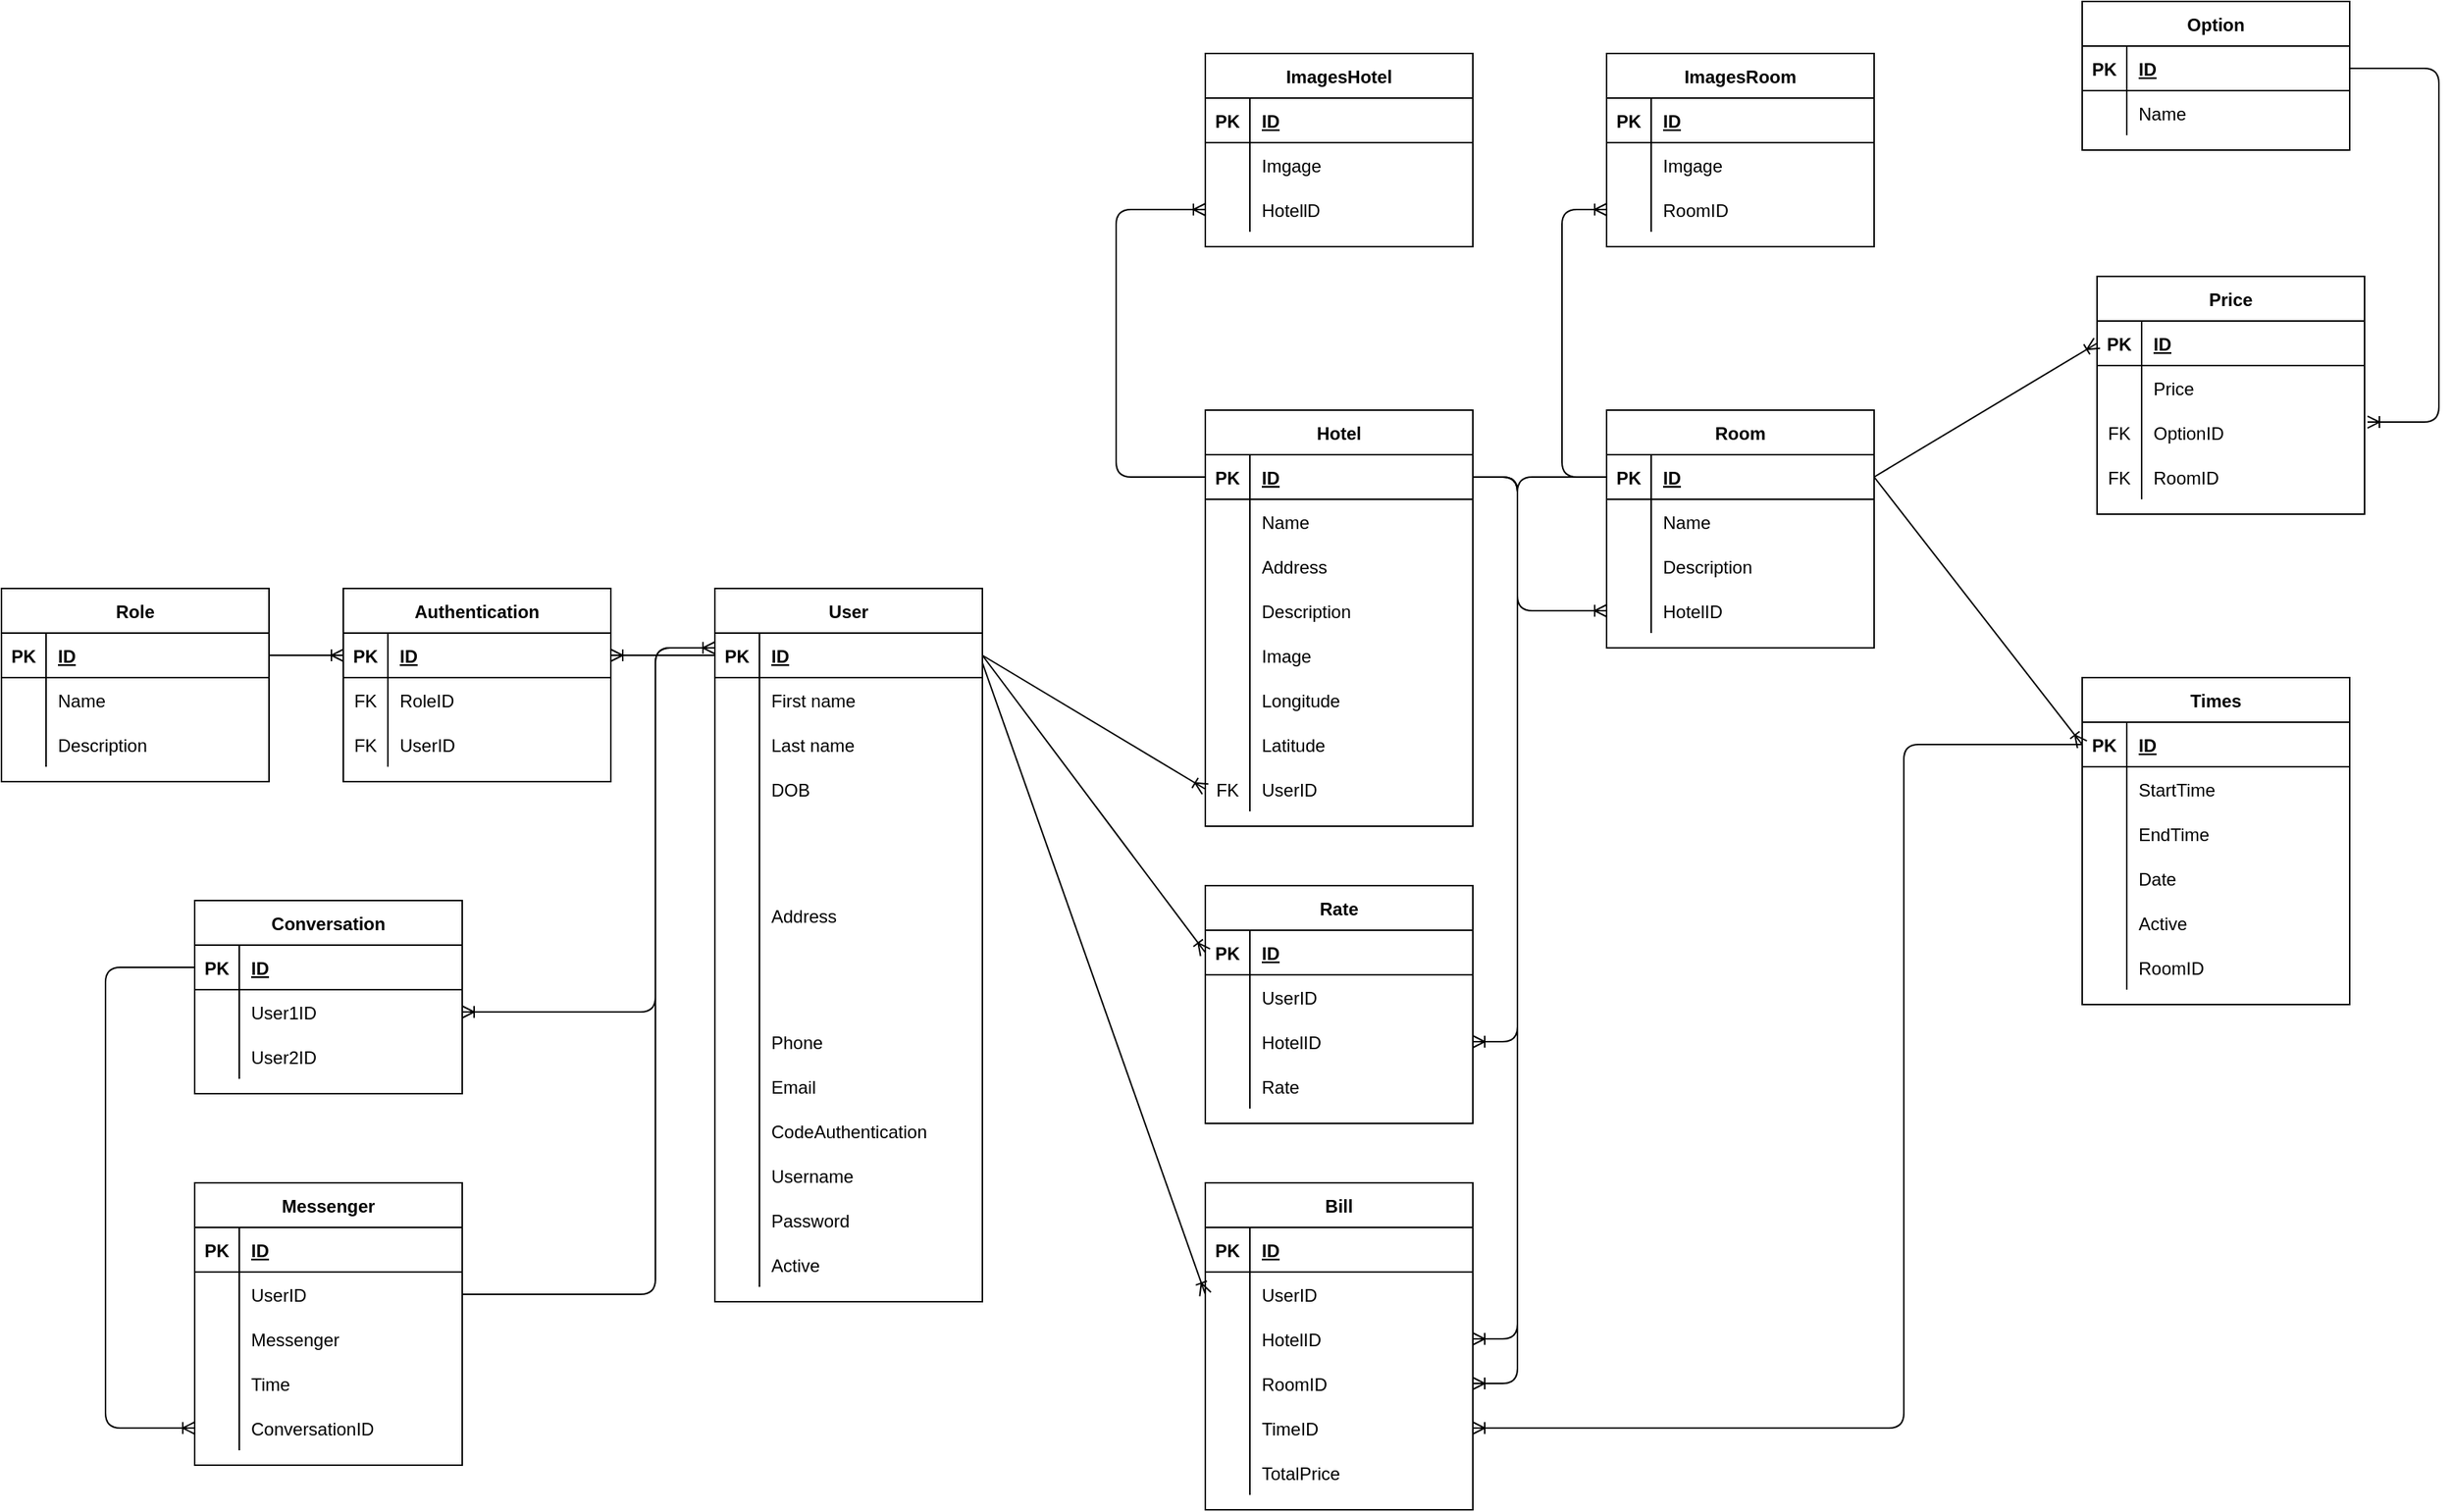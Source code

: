 <mxfile version="14.8.2" type="device"><diagram id="F53_wLrfewKRW6h7LfPm" name="Page-1"><mxGraphModel dx="1422" dy="1805" grid="1" gridSize="10" guides="1" tooltips="1" connect="1" arrows="1" fold="1" page="1" pageScale="1" pageWidth="850" pageHeight="1100" math="0" shadow="0"><root><mxCell id="0"/><mxCell id="1" parent="0"/><mxCell id="9Ae7yw3gsEK7MFDpXaXn-1" value="Role" style="shape=table;startSize=30;container=1;collapsible=1;childLayout=tableLayout;fixedRows=1;rowLines=0;fontStyle=1;align=center;resizeLast=1;" parent="1" vertex="1"><mxGeometry x="40" y="80" width="180" height="130" as="geometry"/></mxCell><mxCell id="9Ae7yw3gsEK7MFDpXaXn-2" value="" style="shape=partialRectangle;collapsible=0;dropTarget=0;pointerEvents=0;fillColor=none;top=0;left=0;bottom=1;right=0;points=[[0,0.5],[1,0.5]];portConstraint=eastwest;" parent="9Ae7yw3gsEK7MFDpXaXn-1" vertex="1"><mxGeometry y="30" width="180" height="30" as="geometry"/></mxCell><mxCell id="9Ae7yw3gsEK7MFDpXaXn-3" value="PK" style="shape=partialRectangle;connectable=0;fillColor=none;top=0;left=0;bottom=0;right=0;fontStyle=1;overflow=hidden;" parent="9Ae7yw3gsEK7MFDpXaXn-2" vertex="1"><mxGeometry width="30" height="30" as="geometry"/></mxCell><mxCell id="9Ae7yw3gsEK7MFDpXaXn-4" value="ID" style="shape=partialRectangle;connectable=0;fillColor=none;top=0;left=0;bottom=0;right=0;align=left;spacingLeft=6;fontStyle=5;overflow=hidden;" parent="9Ae7yw3gsEK7MFDpXaXn-2" vertex="1"><mxGeometry x="30" width="150" height="30" as="geometry"/></mxCell><mxCell id="9Ae7yw3gsEK7MFDpXaXn-5" value="" style="shape=partialRectangle;collapsible=0;dropTarget=0;pointerEvents=0;fillColor=none;top=0;left=0;bottom=0;right=0;points=[[0,0.5],[1,0.5]];portConstraint=eastwest;" parent="9Ae7yw3gsEK7MFDpXaXn-1" vertex="1"><mxGeometry y="60" width="180" height="30" as="geometry"/></mxCell><mxCell id="9Ae7yw3gsEK7MFDpXaXn-6" value="" style="shape=partialRectangle;connectable=0;fillColor=none;top=0;left=0;bottom=0;right=0;editable=1;overflow=hidden;" parent="9Ae7yw3gsEK7MFDpXaXn-5" vertex="1"><mxGeometry width="30" height="30" as="geometry"/></mxCell><mxCell id="9Ae7yw3gsEK7MFDpXaXn-7" value="Name" style="shape=partialRectangle;connectable=0;fillColor=none;top=0;left=0;bottom=0;right=0;align=left;spacingLeft=6;overflow=hidden;" parent="9Ae7yw3gsEK7MFDpXaXn-5" vertex="1"><mxGeometry x="30" width="150" height="30" as="geometry"/></mxCell><mxCell id="9Ae7yw3gsEK7MFDpXaXn-8" value="" style="shape=partialRectangle;collapsible=0;dropTarget=0;pointerEvents=0;fillColor=none;top=0;left=0;bottom=0;right=0;points=[[0,0.5],[1,0.5]];portConstraint=eastwest;" parent="9Ae7yw3gsEK7MFDpXaXn-1" vertex="1"><mxGeometry y="90" width="180" height="30" as="geometry"/></mxCell><mxCell id="9Ae7yw3gsEK7MFDpXaXn-9" value="" style="shape=partialRectangle;connectable=0;fillColor=none;top=0;left=0;bottom=0;right=0;editable=1;overflow=hidden;" parent="9Ae7yw3gsEK7MFDpXaXn-8" vertex="1"><mxGeometry width="30" height="30" as="geometry"/></mxCell><mxCell id="9Ae7yw3gsEK7MFDpXaXn-10" value="Description" style="shape=partialRectangle;connectable=0;fillColor=none;top=0;left=0;bottom=0;right=0;align=left;spacingLeft=6;overflow=hidden;" parent="9Ae7yw3gsEK7MFDpXaXn-8" vertex="1"><mxGeometry x="30" width="150" height="30" as="geometry"/></mxCell><mxCell id="9Ae7yw3gsEK7MFDpXaXn-14" value="Authentication" style="shape=table;startSize=30;container=1;collapsible=1;childLayout=tableLayout;fixedRows=1;rowLines=0;fontStyle=1;align=center;resizeLast=1;" parent="1" vertex="1"><mxGeometry x="270" y="80" width="180" height="130" as="geometry"/></mxCell><mxCell id="9Ae7yw3gsEK7MFDpXaXn-15" value="" style="shape=partialRectangle;collapsible=0;dropTarget=0;pointerEvents=0;fillColor=none;top=0;left=0;bottom=1;right=0;points=[[0,0.5],[1,0.5]];portConstraint=eastwest;" parent="9Ae7yw3gsEK7MFDpXaXn-14" vertex="1"><mxGeometry y="30" width="180" height="30" as="geometry"/></mxCell><mxCell id="9Ae7yw3gsEK7MFDpXaXn-16" value="PK" style="shape=partialRectangle;connectable=0;fillColor=none;top=0;left=0;bottom=0;right=0;fontStyle=1;overflow=hidden;" parent="9Ae7yw3gsEK7MFDpXaXn-15" vertex="1"><mxGeometry width="30" height="30" as="geometry"/></mxCell><mxCell id="9Ae7yw3gsEK7MFDpXaXn-17" value="ID" style="shape=partialRectangle;connectable=0;fillColor=none;top=0;left=0;bottom=0;right=0;align=left;spacingLeft=6;fontStyle=5;overflow=hidden;" parent="9Ae7yw3gsEK7MFDpXaXn-15" vertex="1"><mxGeometry x="30" width="150" height="30" as="geometry"/></mxCell><mxCell id="9Ae7yw3gsEK7MFDpXaXn-18" value="" style="shape=partialRectangle;collapsible=0;dropTarget=0;pointerEvents=0;fillColor=none;top=0;left=0;bottom=0;right=0;points=[[0,0.5],[1,0.5]];portConstraint=eastwest;" parent="9Ae7yw3gsEK7MFDpXaXn-14" vertex="1"><mxGeometry y="60" width="180" height="30" as="geometry"/></mxCell><mxCell id="9Ae7yw3gsEK7MFDpXaXn-19" value="FK" style="shape=partialRectangle;connectable=0;fillColor=none;top=0;left=0;bottom=0;right=0;editable=1;overflow=hidden;" parent="9Ae7yw3gsEK7MFDpXaXn-18" vertex="1"><mxGeometry width="30" height="30" as="geometry"/></mxCell><mxCell id="9Ae7yw3gsEK7MFDpXaXn-20" value="RoleID" style="shape=partialRectangle;connectable=0;fillColor=none;top=0;left=0;bottom=0;right=0;align=left;spacingLeft=6;overflow=hidden;" parent="9Ae7yw3gsEK7MFDpXaXn-18" vertex="1"><mxGeometry x="30" width="150" height="30" as="geometry"/></mxCell><mxCell id="9Ae7yw3gsEK7MFDpXaXn-21" value="" style="shape=partialRectangle;collapsible=0;dropTarget=0;pointerEvents=0;fillColor=none;top=0;left=0;bottom=0;right=0;points=[[0,0.5],[1,0.5]];portConstraint=eastwest;" parent="9Ae7yw3gsEK7MFDpXaXn-14" vertex="1"><mxGeometry y="90" width="180" height="30" as="geometry"/></mxCell><mxCell id="9Ae7yw3gsEK7MFDpXaXn-22" value="FK" style="shape=partialRectangle;connectable=0;fillColor=none;top=0;left=0;bottom=0;right=0;editable=1;overflow=hidden;" parent="9Ae7yw3gsEK7MFDpXaXn-21" vertex="1"><mxGeometry width="30" height="30" as="geometry"/></mxCell><mxCell id="9Ae7yw3gsEK7MFDpXaXn-23" value="UserID" style="shape=partialRectangle;connectable=0;fillColor=none;top=0;left=0;bottom=0;right=0;align=left;spacingLeft=6;overflow=hidden;" parent="9Ae7yw3gsEK7MFDpXaXn-21" vertex="1"><mxGeometry x="30" width="150" height="30" as="geometry"/></mxCell><mxCell id="9Ae7yw3gsEK7MFDpXaXn-27" value="User" style="shape=table;startSize=30;container=1;collapsible=1;childLayout=tableLayout;fixedRows=1;rowLines=0;fontStyle=1;align=center;resizeLast=1;" parent="1" vertex="1"><mxGeometry x="520" y="80" width="180" height="480" as="geometry"/></mxCell><mxCell id="9Ae7yw3gsEK7MFDpXaXn-28" value="" style="shape=partialRectangle;collapsible=0;dropTarget=0;pointerEvents=0;fillColor=none;top=0;left=0;bottom=1;right=0;points=[[0,0.5],[1,0.5]];portConstraint=eastwest;" parent="9Ae7yw3gsEK7MFDpXaXn-27" vertex="1"><mxGeometry y="30" width="180" height="30" as="geometry"/></mxCell><mxCell id="9Ae7yw3gsEK7MFDpXaXn-29" value="PK" style="shape=partialRectangle;connectable=0;fillColor=none;top=0;left=0;bottom=0;right=0;fontStyle=1;overflow=hidden;" parent="9Ae7yw3gsEK7MFDpXaXn-28" vertex="1"><mxGeometry width="30" height="30" as="geometry"/></mxCell><mxCell id="9Ae7yw3gsEK7MFDpXaXn-30" value="ID" style="shape=partialRectangle;connectable=0;fillColor=none;top=0;left=0;bottom=0;right=0;align=left;spacingLeft=6;fontStyle=5;overflow=hidden;" parent="9Ae7yw3gsEK7MFDpXaXn-28" vertex="1"><mxGeometry x="30" width="150" height="30" as="geometry"/></mxCell><mxCell id="9Ae7yw3gsEK7MFDpXaXn-31" value="" style="shape=partialRectangle;collapsible=0;dropTarget=0;pointerEvents=0;fillColor=none;top=0;left=0;bottom=0;right=0;points=[[0,0.5],[1,0.5]];portConstraint=eastwest;" parent="9Ae7yw3gsEK7MFDpXaXn-27" vertex="1"><mxGeometry y="60" width="180" height="30" as="geometry"/></mxCell><mxCell id="9Ae7yw3gsEK7MFDpXaXn-32" value="" style="shape=partialRectangle;connectable=0;fillColor=none;top=0;left=0;bottom=0;right=0;editable=1;overflow=hidden;" parent="9Ae7yw3gsEK7MFDpXaXn-31" vertex="1"><mxGeometry width="30" height="30" as="geometry"/></mxCell><mxCell id="9Ae7yw3gsEK7MFDpXaXn-33" value="First name" style="shape=partialRectangle;connectable=0;fillColor=none;top=0;left=0;bottom=0;right=0;align=left;spacingLeft=6;overflow=hidden;" parent="9Ae7yw3gsEK7MFDpXaXn-31" vertex="1"><mxGeometry x="30" width="150" height="30" as="geometry"/></mxCell><mxCell id="9Ae7yw3gsEK7MFDpXaXn-43" value="" style="shape=partialRectangle;collapsible=0;dropTarget=0;pointerEvents=0;fillColor=none;top=0;left=0;bottom=0;right=0;points=[[0,0.5],[1,0.5]];portConstraint=eastwest;" parent="9Ae7yw3gsEK7MFDpXaXn-27" vertex="1"><mxGeometry y="90" width="180" height="30" as="geometry"/></mxCell><mxCell id="9Ae7yw3gsEK7MFDpXaXn-44" value="" style="shape=partialRectangle;connectable=0;fillColor=none;top=0;left=0;bottom=0;right=0;editable=1;overflow=hidden;" parent="9Ae7yw3gsEK7MFDpXaXn-43" vertex="1"><mxGeometry width="30" height="30" as="geometry"/></mxCell><mxCell id="9Ae7yw3gsEK7MFDpXaXn-45" value="Last name" style="shape=partialRectangle;connectable=0;fillColor=none;top=0;left=0;bottom=0;right=0;align=left;spacingLeft=6;overflow=hidden;" parent="9Ae7yw3gsEK7MFDpXaXn-43" vertex="1"><mxGeometry x="30" width="150" height="30" as="geometry"/></mxCell><mxCell id="9Ae7yw3gsEK7MFDpXaXn-46" value="" style="shape=partialRectangle;collapsible=0;dropTarget=0;pointerEvents=0;fillColor=none;top=0;left=0;bottom=0;right=0;points=[[0,0.5],[1,0.5]];portConstraint=eastwest;" parent="9Ae7yw3gsEK7MFDpXaXn-27" vertex="1"><mxGeometry y="120" width="180" height="30" as="geometry"/></mxCell><mxCell id="9Ae7yw3gsEK7MFDpXaXn-47" value="" style="shape=partialRectangle;connectable=0;fillColor=none;top=0;left=0;bottom=0;right=0;editable=1;overflow=hidden;" parent="9Ae7yw3gsEK7MFDpXaXn-46" vertex="1"><mxGeometry width="30" height="30" as="geometry"/></mxCell><mxCell id="9Ae7yw3gsEK7MFDpXaXn-48" value="DOB" style="shape=partialRectangle;connectable=0;fillColor=none;top=0;left=0;bottom=0;right=0;align=left;spacingLeft=6;overflow=hidden;" parent="9Ae7yw3gsEK7MFDpXaXn-46" vertex="1"><mxGeometry x="30" width="150" height="30" as="geometry"/></mxCell><mxCell id="9Ae7yw3gsEK7MFDpXaXn-49" value="" style="shape=partialRectangle;collapsible=0;dropTarget=0;pointerEvents=0;fillColor=none;top=0;left=0;bottom=0;right=0;points=[[0,0.5],[1,0.5]];portConstraint=eastwest;" parent="9Ae7yw3gsEK7MFDpXaXn-27" vertex="1"><mxGeometry y="150" width="180" height="140" as="geometry"/></mxCell><mxCell id="9Ae7yw3gsEK7MFDpXaXn-50" value="" style="shape=partialRectangle;connectable=0;fillColor=none;top=0;left=0;bottom=0;right=0;editable=1;overflow=hidden;" parent="9Ae7yw3gsEK7MFDpXaXn-49" vertex="1"><mxGeometry width="30" height="140" as="geometry"/></mxCell><mxCell id="9Ae7yw3gsEK7MFDpXaXn-51" value="Address" style="shape=partialRectangle;connectable=0;fillColor=none;top=0;left=0;bottom=0;right=0;align=left;spacingLeft=6;overflow=hidden;" parent="9Ae7yw3gsEK7MFDpXaXn-49" vertex="1"><mxGeometry x="30" width="150" height="140" as="geometry"/></mxCell><mxCell id="9Ae7yw3gsEK7MFDpXaXn-52" value="" style="shape=partialRectangle;collapsible=0;dropTarget=0;pointerEvents=0;fillColor=none;top=0;left=0;bottom=0;right=0;points=[[0,0.5],[1,0.5]];portConstraint=eastwest;" parent="9Ae7yw3gsEK7MFDpXaXn-27" vertex="1"><mxGeometry y="290" width="180" height="30" as="geometry"/></mxCell><mxCell id="9Ae7yw3gsEK7MFDpXaXn-53" value="" style="shape=partialRectangle;connectable=0;fillColor=none;top=0;left=0;bottom=0;right=0;editable=1;overflow=hidden;" parent="9Ae7yw3gsEK7MFDpXaXn-52" vertex="1"><mxGeometry width="30" height="30" as="geometry"/></mxCell><mxCell id="9Ae7yw3gsEK7MFDpXaXn-54" value="Phone" style="shape=partialRectangle;connectable=0;fillColor=none;top=0;left=0;bottom=0;right=0;align=left;spacingLeft=6;overflow=hidden;" parent="9Ae7yw3gsEK7MFDpXaXn-52" vertex="1"><mxGeometry x="30" width="150" height="30" as="geometry"/></mxCell><mxCell id="9Ae7yw3gsEK7MFDpXaXn-55" value="" style="shape=partialRectangle;collapsible=0;dropTarget=0;pointerEvents=0;fillColor=none;top=0;left=0;bottom=0;right=0;points=[[0,0.5],[1,0.5]];portConstraint=eastwest;" parent="9Ae7yw3gsEK7MFDpXaXn-27" vertex="1"><mxGeometry y="320" width="180" height="30" as="geometry"/></mxCell><mxCell id="9Ae7yw3gsEK7MFDpXaXn-56" value="" style="shape=partialRectangle;connectable=0;fillColor=none;top=0;left=0;bottom=0;right=0;editable=1;overflow=hidden;" parent="9Ae7yw3gsEK7MFDpXaXn-55" vertex="1"><mxGeometry width="30" height="30" as="geometry"/></mxCell><mxCell id="9Ae7yw3gsEK7MFDpXaXn-57" value="Email" style="shape=partialRectangle;connectable=0;fillColor=none;top=0;left=0;bottom=0;right=0;align=left;spacingLeft=6;overflow=hidden;" parent="9Ae7yw3gsEK7MFDpXaXn-55" vertex="1"><mxGeometry x="30" width="150" height="30" as="geometry"/></mxCell><mxCell id="9Ae7yw3gsEK7MFDpXaXn-40" value="" style="shape=partialRectangle;collapsible=0;dropTarget=0;pointerEvents=0;fillColor=none;top=0;left=0;bottom=0;right=0;points=[[0,0.5],[1,0.5]];portConstraint=eastwest;" parent="9Ae7yw3gsEK7MFDpXaXn-27" vertex="1"><mxGeometry y="350" width="180" height="30" as="geometry"/></mxCell><mxCell id="9Ae7yw3gsEK7MFDpXaXn-41" value="" style="shape=partialRectangle;connectable=0;fillColor=none;top=0;left=0;bottom=0;right=0;editable=1;overflow=hidden;" parent="9Ae7yw3gsEK7MFDpXaXn-40" vertex="1"><mxGeometry width="30" height="30" as="geometry"/></mxCell><mxCell id="9Ae7yw3gsEK7MFDpXaXn-42" value="CodeAuthentication" style="shape=partialRectangle;connectable=0;fillColor=none;top=0;left=0;bottom=0;right=0;align=left;spacingLeft=6;overflow=hidden;" parent="9Ae7yw3gsEK7MFDpXaXn-40" vertex="1"><mxGeometry x="30" width="150" height="30" as="geometry"/></mxCell><mxCell id="9Ae7yw3gsEK7MFDpXaXn-34" value="" style="shape=partialRectangle;collapsible=0;dropTarget=0;pointerEvents=0;fillColor=none;top=0;left=0;bottom=0;right=0;points=[[0,0.5],[1,0.5]];portConstraint=eastwest;" parent="9Ae7yw3gsEK7MFDpXaXn-27" vertex="1"><mxGeometry y="380" width="180" height="30" as="geometry"/></mxCell><mxCell id="9Ae7yw3gsEK7MFDpXaXn-35" value="" style="shape=partialRectangle;connectable=0;fillColor=none;top=0;left=0;bottom=0;right=0;editable=1;overflow=hidden;" parent="9Ae7yw3gsEK7MFDpXaXn-34" vertex="1"><mxGeometry width="30" height="30" as="geometry"/></mxCell><mxCell id="9Ae7yw3gsEK7MFDpXaXn-36" value="Username" style="shape=partialRectangle;connectable=0;fillColor=none;top=0;left=0;bottom=0;right=0;align=left;spacingLeft=6;overflow=hidden;" parent="9Ae7yw3gsEK7MFDpXaXn-34" vertex="1"><mxGeometry x="30" width="150" height="30" as="geometry"/></mxCell><mxCell id="9Ae7yw3gsEK7MFDpXaXn-37" value="" style="shape=partialRectangle;collapsible=0;dropTarget=0;pointerEvents=0;fillColor=none;top=0;left=0;bottom=0;right=0;points=[[0,0.5],[1,0.5]];portConstraint=eastwest;" parent="9Ae7yw3gsEK7MFDpXaXn-27" vertex="1"><mxGeometry y="410" width="180" height="30" as="geometry"/></mxCell><mxCell id="9Ae7yw3gsEK7MFDpXaXn-38" value="" style="shape=partialRectangle;connectable=0;fillColor=none;top=0;left=0;bottom=0;right=0;editable=1;overflow=hidden;" parent="9Ae7yw3gsEK7MFDpXaXn-37" vertex="1"><mxGeometry width="30" height="30" as="geometry"/></mxCell><mxCell id="9Ae7yw3gsEK7MFDpXaXn-39" value="Password" style="shape=partialRectangle;connectable=0;fillColor=none;top=0;left=0;bottom=0;right=0;align=left;spacingLeft=6;overflow=hidden;" parent="9Ae7yw3gsEK7MFDpXaXn-37" vertex="1"><mxGeometry x="30" width="150" height="30" as="geometry"/></mxCell><mxCell id="9Ae7yw3gsEK7MFDpXaXn-176" value="" style="shape=partialRectangle;collapsible=0;dropTarget=0;pointerEvents=0;fillColor=none;top=0;left=0;bottom=0;right=0;points=[[0,0.5],[1,0.5]];portConstraint=eastwest;" parent="9Ae7yw3gsEK7MFDpXaXn-27" vertex="1"><mxGeometry y="440" width="180" height="30" as="geometry"/></mxCell><mxCell id="9Ae7yw3gsEK7MFDpXaXn-177" value="" style="shape=partialRectangle;connectable=0;fillColor=none;top=0;left=0;bottom=0;right=0;editable=1;overflow=hidden;" parent="9Ae7yw3gsEK7MFDpXaXn-176" vertex="1"><mxGeometry width="30" height="30" as="geometry"/></mxCell><mxCell id="9Ae7yw3gsEK7MFDpXaXn-178" value="Active" style="shape=partialRectangle;connectable=0;fillColor=none;top=0;left=0;bottom=0;right=0;align=left;spacingLeft=6;overflow=hidden;" parent="9Ae7yw3gsEK7MFDpXaXn-176" vertex="1"><mxGeometry x="30" width="150" height="30" as="geometry"/></mxCell><mxCell id="9Ae7yw3gsEK7MFDpXaXn-58" value="" style="fontSize=12;html=1;endArrow=ERoneToMany;exitX=1;exitY=0.5;exitDx=0;exitDy=0;entryX=0;entryY=0.5;entryDx=0;entryDy=0;" parent="1" source="9Ae7yw3gsEK7MFDpXaXn-2" target="9Ae7yw3gsEK7MFDpXaXn-15" edge="1"><mxGeometry width="100" height="100" relative="1" as="geometry"><mxPoint x="290" y="520" as="sourcePoint"/><mxPoint x="390" y="420" as="targetPoint"/></mxGeometry></mxCell><mxCell id="9Ae7yw3gsEK7MFDpXaXn-59" value="" style="fontSize=12;html=1;endArrow=ERoneToMany;exitX=0;exitY=0.5;exitDx=0;exitDy=0;entryX=1;entryY=0.5;entryDx=0;entryDy=0;" parent="1" source="9Ae7yw3gsEK7MFDpXaXn-28" target="9Ae7yw3gsEK7MFDpXaXn-15" edge="1"><mxGeometry width="100" height="100" relative="1" as="geometry"><mxPoint x="230" y="135" as="sourcePoint"/><mxPoint x="280" y="135" as="targetPoint"/></mxGeometry></mxCell><mxCell id="9Ae7yw3gsEK7MFDpXaXn-60" value="Hotel" style="shape=table;startSize=30;container=1;collapsible=1;childLayout=tableLayout;fixedRows=1;rowLines=0;fontStyle=1;align=center;resizeLast=1;" parent="1" vertex="1"><mxGeometry x="850" y="-40" width="180" height="280" as="geometry"/></mxCell><mxCell id="9Ae7yw3gsEK7MFDpXaXn-61" value="" style="shape=partialRectangle;collapsible=0;dropTarget=0;pointerEvents=0;fillColor=none;top=0;left=0;bottom=1;right=0;points=[[0,0.5],[1,0.5]];portConstraint=eastwest;" parent="9Ae7yw3gsEK7MFDpXaXn-60" vertex="1"><mxGeometry y="30" width="180" height="30" as="geometry"/></mxCell><mxCell id="9Ae7yw3gsEK7MFDpXaXn-62" value="PK" style="shape=partialRectangle;connectable=0;fillColor=none;top=0;left=0;bottom=0;right=0;fontStyle=1;overflow=hidden;" parent="9Ae7yw3gsEK7MFDpXaXn-61" vertex="1"><mxGeometry width="30" height="30" as="geometry"/></mxCell><mxCell id="9Ae7yw3gsEK7MFDpXaXn-63" value="ID" style="shape=partialRectangle;connectable=0;fillColor=none;top=0;left=0;bottom=0;right=0;align=left;spacingLeft=6;fontStyle=5;overflow=hidden;" parent="9Ae7yw3gsEK7MFDpXaXn-61" vertex="1"><mxGeometry x="30" width="150" height="30" as="geometry"/></mxCell><mxCell id="9Ae7yw3gsEK7MFDpXaXn-64" value="" style="shape=partialRectangle;collapsible=0;dropTarget=0;pointerEvents=0;fillColor=none;top=0;left=0;bottom=0;right=0;points=[[0,0.5],[1,0.5]];portConstraint=eastwest;" parent="9Ae7yw3gsEK7MFDpXaXn-60" vertex="1"><mxGeometry y="60" width="180" height="30" as="geometry"/></mxCell><mxCell id="9Ae7yw3gsEK7MFDpXaXn-65" value="" style="shape=partialRectangle;connectable=0;fillColor=none;top=0;left=0;bottom=0;right=0;editable=1;overflow=hidden;" parent="9Ae7yw3gsEK7MFDpXaXn-64" vertex="1"><mxGeometry width="30" height="30" as="geometry"/></mxCell><mxCell id="9Ae7yw3gsEK7MFDpXaXn-66" value="Name" style="shape=partialRectangle;connectable=0;fillColor=none;top=0;left=0;bottom=0;right=0;align=left;spacingLeft=6;overflow=hidden;" parent="9Ae7yw3gsEK7MFDpXaXn-64" vertex="1"><mxGeometry x="30" width="150" height="30" as="geometry"/></mxCell><mxCell id="9Ae7yw3gsEK7MFDpXaXn-67" value="" style="shape=partialRectangle;collapsible=0;dropTarget=0;pointerEvents=0;fillColor=none;top=0;left=0;bottom=0;right=0;points=[[0,0.5],[1,0.5]];portConstraint=eastwest;" parent="9Ae7yw3gsEK7MFDpXaXn-60" vertex="1"><mxGeometry y="90" width="180" height="30" as="geometry"/></mxCell><mxCell id="9Ae7yw3gsEK7MFDpXaXn-68" value="" style="shape=partialRectangle;connectable=0;fillColor=none;top=0;left=0;bottom=0;right=0;editable=1;overflow=hidden;" parent="9Ae7yw3gsEK7MFDpXaXn-67" vertex="1"><mxGeometry width="30" height="30" as="geometry"/></mxCell><mxCell id="9Ae7yw3gsEK7MFDpXaXn-69" value="Address" style="shape=partialRectangle;connectable=0;fillColor=none;top=0;left=0;bottom=0;right=0;align=left;spacingLeft=6;overflow=hidden;" parent="9Ae7yw3gsEK7MFDpXaXn-67" vertex="1"><mxGeometry x="30" width="150" height="30" as="geometry"/></mxCell><mxCell id="9Ae7yw3gsEK7MFDpXaXn-70" value="" style="shape=partialRectangle;collapsible=0;dropTarget=0;pointerEvents=0;fillColor=none;top=0;left=0;bottom=0;right=0;points=[[0,0.5],[1,0.5]];portConstraint=eastwest;" parent="9Ae7yw3gsEK7MFDpXaXn-60" vertex="1"><mxGeometry y="120" width="180" height="30" as="geometry"/></mxCell><mxCell id="9Ae7yw3gsEK7MFDpXaXn-71" value="" style="shape=partialRectangle;connectable=0;fillColor=none;top=0;left=0;bottom=0;right=0;editable=1;overflow=hidden;" parent="9Ae7yw3gsEK7MFDpXaXn-70" vertex="1"><mxGeometry width="30" height="30" as="geometry"/></mxCell><mxCell id="9Ae7yw3gsEK7MFDpXaXn-72" value="Description" style="shape=partialRectangle;connectable=0;fillColor=none;top=0;left=0;bottom=0;right=0;align=left;spacingLeft=6;overflow=hidden;" parent="9Ae7yw3gsEK7MFDpXaXn-70" vertex="1"><mxGeometry x="30" width="150" height="30" as="geometry"/></mxCell><mxCell id="9Ae7yw3gsEK7MFDpXaXn-85" value="" style="shape=partialRectangle;collapsible=0;dropTarget=0;pointerEvents=0;fillColor=none;top=0;left=0;bottom=0;right=0;points=[[0,0.5],[1,0.5]];portConstraint=eastwest;" parent="9Ae7yw3gsEK7MFDpXaXn-60" vertex="1"><mxGeometry y="150" width="180" height="30" as="geometry"/></mxCell><mxCell id="9Ae7yw3gsEK7MFDpXaXn-86" value="" style="shape=partialRectangle;connectable=0;fillColor=none;top=0;left=0;bottom=0;right=0;editable=1;overflow=hidden;" parent="9Ae7yw3gsEK7MFDpXaXn-85" vertex="1"><mxGeometry width="30" height="30" as="geometry"/></mxCell><mxCell id="9Ae7yw3gsEK7MFDpXaXn-87" value="Image" style="shape=partialRectangle;connectable=0;fillColor=none;top=0;left=0;bottom=0;right=0;align=left;spacingLeft=6;overflow=hidden;" parent="9Ae7yw3gsEK7MFDpXaXn-85" vertex="1"><mxGeometry x="30" width="150" height="30" as="geometry"/></mxCell><mxCell id="9Ae7yw3gsEK7MFDpXaXn-79" value="" style="shape=partialRectangle;collapsible=0;dropTarget=0;pointerEvents=0;fillColor=none;top=0;left=0;bottom=0;right=0;points=[[0,0.5],[1,0.5]];portConstraint=eastwest;" parent="9Ae7yw3gsEK7MFDpXaXn-60" vertex="1"><mxGeometry y="180" width="180" height="30" as="geometry"/></mxCell><mxCell id="9Ae7yw3gsEK7MFDpXaXn-80" value="" style="shape=partialRectangle;connectable=0;fillColor=none;top=0;left=0;bottom=0;right=0;editable=1;overflow=hidden;" parent="9Ae7yw3gsEK7MFDpXaXn-79" vertex="1"><mxGeometry width="30" height="30" as="geometry"/></mxCell><mxCell id="9Ae7yw3gsEK7MFDpXaXn-81" value="Longitude" style="shape=partialRectangle;connectable=0;fillColor=none;top=0;left=0;bottom=0;right=0;align=left;spacingLeft=6;overflow=hidden;" parent="9Ae7yw3gsEK7MFDpXaXn-79" vertex="1"><mxGeometry x="30" width="150" height="30" as="geometry"/></mxCell><mxCell id="9Ae7yw3gsEK7MFDpXaXn-82" value="" style="shape=partialRectangle;collapsible=0;dropTarget=0;pointerEvents=0;fillColor=none;top=0;left=0;bottom=0;right=0;points=[[0,0.5],[1,0.5]];portConstraint=eastwest;" parent="9Ae7yw3gsEK7MFDpXaXn-60" vertex="1"><mxGeometry y="210" width="180" height="30" as="geometry"/></mxCell><mxCell id="9Ae7yw3gsEK7MFDpXaXn-83" value="" style="shape=partialRectangle;connectable=0;fillColor=none;top=0;left=0;bottom=0;right=0;editable=1;overflow=hidden;" parent="9Ae7yw3gsEK7MFDpXaXn-82" vertex="1"><mxGeometry width="30" height="30" as="geometry"/></mxCell><mxCell id="9Ae7yw3gsEK7MFDpXaXn-84" value="Latitude" style="shape=partialRectangle;connectable=0;fillColor=none;top=0;left=0;bottom=0;right=0;align=left;spacingLeft=6;overflow=hidden;" parent="9Ae7yw3gsEK7MFDpXaXn-82" vertex="1"><mxGeometry x="30" width="150" height="30" as="geometry"/></mxCell><mxCell id="YruiDxwVcP4ykEJb9XQ8-2" value="" style="shape=partialRectangle;collapsible=0;dropTarget=0;pointerEvents=0;fillColor=none;top=0;left=0;bottom=0;right=0;points=[[0,0.5],[1,0.5]];portConstraint=eastwest;" parent="9Ae7yw3gsEK7MFDpXaXn-60" vertex="1"><mxGeometry y="240" width="180" height="30" as="geometry"/></mxCell><mxCell id="YruiDxwVcP4ykEJb9XQ8-3" value="FK" style="shape=partialRectangle;connectable=0;fillColor=none;top=0;left=0;bottom=0;right=0;editable=1;overflow=hidden;" parent="YruiDxwVcP4ykEJb9XQ8-2" vertex="1"><mxGeometry width="30" height="30" as="geometry"/></mxCell><mxCell id="YruiDxwVcP4ykEJb9XQ8-4" value="UserID" style="shape=partialRectangle;connectable=0;fillColor=none;top=0;left=0;bottom=0;right=0;align=left;spacingLeft=6;overflow=hidden;" parent="YruiDxwVcP4ykEJb9XQ8-2" vertex="1"><mxGeometry x="30" width="150" height="30" as="geometry"/></mxCell><mxCell id="9Ae7yw3gsEK7MFDpXaXn-100" value="Room" style="shape=table;startSize=30;container=1;collapsible=1;childLayout=tableLayout;fixedRows=1;rowLines=0;fontStyle=1;align=center;resizeLast=1;" parent="1" vertex="1"><mxGeometry x="1120" y="-40" width="180" height="160" as="geometry"/></mxCell><mxCell id="9Ae7yw3gsEK7MFDpXaXn-101" value="" style="shape=partialRectangle;collapsible=0;dropTarget=0;pointerEvents=0;fillColor=none;top=0;left=0;bottom=1;right=0;points=[[0,0.5],[1,0.5]];portConstraint=eastwest;" parent="9Ae7yw3gsEK7MFDpXaXn-100" vertex="1"><mxGeometry y="30" width="180" height="30" as="geometry"/></mxCell><mxCell id="9Ae7yw3gsEK7MFDpXaXn-102" value="PK" style="shape=partialRectangle;connectable=0;fillColor=none;top=0;left=0;bottom=0;right=0;fontStyle=1;overflow=hidden;" parent="9Ae7yw3gsEK7MFDpXaXn-101" vertex="1"><mxGeometry width="30" height="30" as="geometry"/></mxCell><mxCell id="9Ae7yw3gsEK7MFDpXaXn-103" value="ID" style="shape=partialRectangle;connectable=0;fillColor=none;top=0;left=0;bottom=0;right=0;align=left;spacingLeft=6;fontStyle=5;overflow=hidden;" parent="9Ae7yw3gsEK7MFDpXaXn-101" vertex="1"><mxGeometry x="30" width="150" height="30" as="geometry"/></mxCell><mxCell id="9Ae7yw3gsEK7MFDpXaXn-104" value="" style="shape=partialRectangle;collapsible=0;dropTarget=0;pointerEvents=0;fillColor=none;top=0;left=0;bottom=0;right=0;points=[[0,0.5],[1,0.5]];portConstraint=eastwest;" parent="9Ae7yw3gsEK7MFDpXaXn-100" vertex="1"><mxGeometry y="60" width="180" height="30" as="geometry"/></mxCell><mxCell id="9Ae7yw3gsEK7MFDpXaXn-105" value="" style="shape=partialRectangle;connectable=0;fillColor=none;top=0;left=0;bottom=0;right=0;editable=1;overflow=hidden;" parent="9Ae7yw3gsEK7MFDpXaXn-104" vertex="1"><mxGeometry width="30" height="30" as="geometry"/></mxCell><mxCell id="9Ae7yw3gsEK7MFDpXaXn-106" value="Name" style="shape=partialRectangle;connectable=0;fillColor=none;top=0;left=0;bottom=0;right=0;align=left;spacingLeft=6;overflow=hidden;" parent="9Ae7yw3gsEK7MFDpXaXn-104" vertex="1"><mxGeometry x="30" width="150" height="30" as="geometry"/></mxCell><mxCell id="9Ae7yw3gsEK7MFDpXaXn-107" value="" style="shape=partialRectangle;collapsible=0;dropTarget=0;pointerEvents=0;fillColor=none;top=0;left=0;bottom=0;right=0;points=[[0,0.5],[1,0.5]];portConstraint=eastwest;" parent="9Ae7yw3gsEK7MFDpXaXn-100" vertex="1"><mxGeometry y="90" width="180" height="30" as="geometry"/></mxCell><mxCell id="9Ae7yw3gsEK7MFDpXaXn-108" value="" style="shape=partialRectangle;connectable=0;fillColor=none;top=0;left=0;bottom=0;right=0;editable=1;overflow=hidden;" parent="9Ae7yw3gsEK7MFDpXaXn-107" vertex="1"><mxGeometry width="30" height="30" as="geometry"/></mxCell><mxCell id="9Ae7yw3gsEK7MFDpXaXn-109" value="Description" style="shape=partialRectangle;connectable=0;fillColor=none;top=0;left=0;bottom=0;right=0;align=left;spacingLeft=6;overflow=hidden;" parent="9Ae7yw3gsEK7MFDpXaXn-107" vertex="1"><mxGeometry x="30" width="150" height="30" as="geometry"/></mxCell><mxCell id="YruiDxwVcP4ykEJb9XQ8-12" value="" style="shape=partialRectangle;collapsible=0;dropTarget=0;pointerEvents=0;fillColor=none;top=0;left=0;bottom=0;right=0;points=[[0,0.5],[1,0.5]];portConstraint=eastwest;" parent="9Ae7yw3gsEK7MFDpXaXn-100" vertex="1"><mxGeometry y="120" width="180" height="30" as="geometry"/></mxCell><mxCell id="YruiDxwVcP4ykEJb9XQ8-13" value="" style="shape=partialRectangle;connectable=0;fillColor=none;top=0;left=0;bottom=0;right=0;editable=1;overflow=hidden;" parent="YruiDxwVcP4ykEJb9XQ8-12" vertex="1"><mxGeometry width="30" height="30" as="geometry"/></mxCell><mxCell id="YruiDxwVcP4ykEJb9XQ8-14" value="HotelID" style="shape=partialRectangle;connectable=0;fillColor=none;top=0;left=0;bottom=0;right=0;align=left;spacingLeft=6;overflow=hidden;" parent="YruiDxwVcP4ykEJb9XQ8-12" vertex="1"><mxGeometry x="30" width="150" height="30" as="geometry"/></mxCell><mxCell id="9Ae7yw3gsEK7MFDpXaXn-125" value="Price" style="shape=table;startSize=30;container=1;collapsible=1;childLayout=tableLayout;fixedRows=1;rowLines=0;fontStyle=1;align=center;resizeLast=1;" parent="1" vertex="1"><mxGeometry x="1450" y="-130" width="180" height="160" as="geometry"/></mxCell><mxCell id="9Ae7yw3gsEK7MFDpXaXn-126" value="" style="shape=partialRectangle;collapsible=0;dropTarget=0;pointerEvents=0;fillColor=none;top=0;left=0;bottom=1;right=0;points=[[0,0.5],[1,0.5]];portConstraint=eastwest;" parent="9Ae7yw3gsEK7MFDpXaXn-125" vertex="1"><mxGeometry y="30" width="180" height="30" as="geometry"/></mxCell><mxCell id="9Ae7yw3gsEK7MFDpXaXn-127" value="PK" style="shape=partialRectangle;connectable=0;fillColor=none;top=0;left=0;bottom=0;right=0;fontStyle=1;overflow=hidden;" parent="9Ae7yw3gsEK7MFDpXaXn-126" vertex="1"><mxGeometry width="30" height="30" as="geometry"/></mxCell><mxCell id="9Ae7yw3gsEK7MFDpXaXn-128" value="ID" style="shape=partialRectangle;connectable=0;fillColor=none;top=0;left=0;bottom=0;right=0;align=left;spacingLeft=6;fontStyle=5;overflow=hidden;" parent="9Ae7yw3gsEK7MFDpXaXn-126" vertex="1"><mxGeometry x="30" width="150" height="30" as="geometry"/></mxCell><mxCell id="9Ae7yw3gsEK7MFDpXaXn-129" value="" style="shape=partialRectangle;collapsible=0;dropTarget=0;pointerEvents=0;fillColor=none;top=0;left=0;bottom=0;right=0;points=[[0,0.5],[1,0.5]];portConstraint=eastwest;" parent="9Ae7yw3gsEK7MFDpXaXn-125" vertex="1"><mxGeometry y="60" width="180" height="30" as="geometry"/></mxCell><mxCell id="9Ae7yw3gsEK7MFDpXaXn-130" value="" style="shape=partialRectangle;connectable=0;fillColor=none;top=0;left=0;bottom=0;right=0;editable=1;overflow=hidden;" parent="9Ae7yw3gsEK7MFDpXaXn-129" vertex="1"><mxGeometry width="30" height="30" as="geometry"/></mxCell><mxCell id="9Ae7yw3gsEK7MFDpXaXn-131" value="Price" style="shape=partialRectangle;connectable=0;fillColor=none;top=0;left=0;bottom=0;right=0;align=left;spacingLeft=6;overflow=hidden;" parent="9Ae7yw3gsEK7MFDpXaXn-129" vertex="1"><mxGeometry x="30" width="150" height="30" as="geometry"/></mxCell><mxCell id="9Ae7yw3gsEK7MFDpXaXn-132" value="" style="shape=partialRectangle;collapsible=0;dropTarget=0;pointerEvents=0;fillColor=none;top=0;left=0;bottom=0;right=0;points=[[0,0.5],[1,0.5]];portConstraint=eastwest;" parent="9Ae7yw3gsEK7MFDpXaXn-125" vertex="1"><mxGeometry y="90" width="180" height="30" as="geometry"/></mxCell><mxCell id="9Ae7yw3gsEK7MFDpXaXn-133" value="FK" style="shape=partialRectangle;connectable=0;fillColor=none;top=0;left=0;bottom=0;right=0;editable=1;overflow=hidden;" parent="9Ae7yw3gsEK7MFDpXaXn-132" vertex="1"><mxGeometry width="30" height="30" as="geometry"/></mxCell><mxCell id="9Ae7yw3gsEK7MFDpXaXn-134" value="OptionID" style="shape=partialRectangle;connectable=0;fillColor=none;top=0;left=0;bottom=0;right=0;align=left;spacingLeft=6;overflow=hidden;" parent="9Ae7yw3gsEK7MFDpXaXn-132" vertex="1"><mxGeometry x="30" width="150" height="30" as="geometry"/></mxCell><mxCell id="9Ae7yw3gsEK7MFDpXaXn-157" value="" style="shape=partialRectangle;collapsible=0;dropTarget=0;pointerEvents=0;fillColor=none;top=0;left=0;bottom=0;right=0;points=[[0,0.5],[1,0.5]];portConstraint=eastwest;" parent="9Ae7yw3gsEK7MFDpXaXn-125" vertex="1"><mxGeometry y="120" width="180" height="30" as="geometry"/></mxCell><mxCell id="9Ae7yw3gsEK7MFDpXaXn-158" value="FK" style="shape=partialRectangle;connectable=0;fillColor=none;top=0;left=0;bottom=0;right=0;editable=1;overflow=hidden;" parent="9Ae7yw3gsEK7MFDpXaXn-157" vertex="1"><mxGeometry width="30" height="30" as="geometry"/></mxCell><mxCell id="9Ae7yw3gsEK7MFDpXaXn-159" value="RoomID" style="shape=partialRectangle;connectable=0;fillColor=none;top=0;left=0;bottom=0;right=0;align=left;spacingLeft=6;overflow=hidden;" parent="9Ae7yw3gsEK7MFDpXaXn-157" vertex="1"><mxGeometry x="30" width="150" height="30" as="geometry"/></mxCell><mxCell id="9Ae7yw3gsEK7MFDpXaXn-144" value="ImagesHotel" style="shape=table;startSize=30;container=1;collapsible=1;childLayout=tableLayout;fixedRows=1;rowLines=0;fontStyle=1;align=center;resizeLast=1;" parent="1" vertex="1"><mxGeometry x="850" y="-280" width="180" height="130" as="geometry"/></mxCell><mxCell id="9Ae7yw3gsEK7MFDpXaXn-145" value="" style="shape=partialRectangle;collapsible=0;dropTarget=0;pointerEvents=0;fillColor=none;top=0;left=0;bottom=1;right=0;points=[[0,0.5],[1,0.5]];portConstraint=eastwest;" parent="9Ae7yw3gsEK7MFDpXaXn-144" vertex="1"><mxGeometry y="30" width="180" height="30" as="geometry"/></mxCell><mxCell id="9Ae7yw3gsEK7MFDpXaXn-146" value="PK" style="shape=partialRectangle;connectable=0;fillColor=none;top=0;left=0;bottom=0;right=0;fontStyle=1;overflow=hidden;" parent="9Ae7yw3gsEK7MFDpXaXn-145" vertex="1"><mxGeometry width="30" height="30" as="geometry"/></mxCell><mxCell id="9Ae7yw3gsEK7MFDpXaXn-147" value="ID" style="shape=partialRectangle;connectable=0;fillColor=none;top=0;left=0;bottom=0;right=0;align=left;spacingLeft=6;fontStyle=5;overflow=hidden;" parent="9Ae7yw3gsEK7MFDpXaXn-145" vertex="1"><mxGeometry x="30" width="150" height="30" as="geometry"/></mxCell><mxCell id="9Ae7yw3gsEK7MFDpXaXn-148" value="" style="shape=partialRectangle;collapsible=0;dropTarget=0;pointerEvents=0;fillColor=none;top=0;left=0;bottom=0;right=0;points=[[0,0.5],[1,0.5]];portConstraint=eastwest;" parent="9Ae7yw3gsEK7MFDpXaXn-144" vertex="1"><mxGeometry y="60" width="180" height="30" as="geometry"/></mxCell><mxCell id="9Ae7yw3gsEK7MFDpXaXn-149" value="" style="shape=partialRectangle;connectable=0;fillColor=none;top=0;left=0;bottom=0;right=0;editable=1;overflow=hidden;" parent="9Ae7yw3gsEK7MFDpXaXn-148" vertex="1"><mxGeometry width="30" height="30" as="geometry"/></mxCell><mxCell id="9Ae7yw3gsEK7MFDpXaXn-150" value="Imgage" style="shape=partialRectangle;connectable=0;fillColor=none;top=0;left=0;bottom=0;right=0;align=left;spacingLeft=6;overflow=hidden;" parent="9Ae7yw3gsEK7MFDpXaXn-148" vertex="1"><mxGeometry x="30" width="150" height="30" as="geometry"/></mxCell><mxCell id="9Ae7yw3gsEK7MFDpXaXn-154" value="" style="shape=partialRectangle;collapsible=0;dropTarget=0;pointerEvents=0;fillColor=none;top=0;left=0;bottom=0;right=0;points=[[0,0.5],[1,0.5]];portConstraint=eastwest;" parent="9Ae7yw3gsEK7MFDpXaXn-144" vertex="1"><mxGeometry y="90" width="180" height="30" as="geometry"/></mxCell><mxCell id="9Ae7yw3gsEK7MFDpXaXn-155" value="" style="shape=partialRectangle;connectable=0;fillColor=none;top=0;left=0;bottom=0;right=0;editable=1;overflow=hidden;" parent="9Ae7yw3gsEK7MFDpXaXn-154" vertex="1"><mxGeometry width="30" height="30" as="geometry"/></mxCell><mxCell id="9Ae7yw3gsEK7MFDpXaXn-156" value="HotellD" style="shape=partialRectangle;connectable=0;fillColor=none;top=0;left=0;bottom=0;right=0;align=left;spacingLeft=6;overflow=hidden;" parent="9Ae7yw3gsEK7MFDpXaXn-154" vertex="1"><mxGeometry x="30" width="150" height="30" as="geometry"/></mxCell><mxCell id="9Ae7yw3gsEK7MFDpXaXn-160" value="Bill" style="shape=table;startSize=30;container=1;collapsible=1;childLayout=tableLayout;fixedRows=1;rowLines=0;fontStyle=1;align=center;resizeLast=1;" parent="1" vertex="1"><mxGeometry x="850" y="480" width="180" height="220" as="geometry"/></mxCell><mxCell id="9Ae7yw3gsEK7MFDpXaXn-161" value="" style="shape=partialRectangle;collapsible=0;dropTarget=0;pointerEvents=0;fillColor=none;top=0;left=0;bottom=1;right=0;points=[[0,0.5],[1,0.5]];portConstraint=eastwest;" parent="9Ae7yw3gsEK7MFDpXaXn-160" vertex="1"><mxGeometry y="30" width="180" height="30" as="geometry"/></mxCell><mxCell id="9Ae7yw3gsEK7MFDpXaXn-162" value="PK" style="shape=partialRectangle;connectable=0;fillColor=none;top=0;left=0;bottom=0;right=0;fontStyle=1;overflow=hidden;" parent="9Ae7yw3gsEK7MFDpXaXn-161" vertex="1"><mxGeometry width="30" height="30" as="geometry"/></mxCell><mxCell id="9Ae7yw3gsEK7MFDpXaXn-163" value="ID" style="shape=partialRectangle;connectable=0;fillColor=none;top=0;left=0;bottom=0;right=0;align=left;spacingLeft=6;fontStyle=5;overflow=hidden;" parent="9Ae7yw3gsEK7MFDpXaXn-161" vertex="1"><mxGeometry x="30" width="150" height="30" as="geometry"/></mxCell><mxCell id="9Ae7yw3gsEK7MFDpXaXn-164" value="" style="shape=partialRectangle;collapsible=0;dropTarget=0;pointerEvents=0;fillColor=none;top=0;left=0;bottom=0;right=0;points=[[0,0.5],[1,0.5]];portConstraint=eastwest;" parent="9Ae7yw3gsEK7MFDpXaXn-160" vertex="1"><mxGeometry y="60" width="180" height="30" as="geometry"/></mxCell><mxCell id="9Ae7yw3gsEK7MFDpXaXn-165" value="" style="shape=partialRectangle;connectable=0;fillColor=none;top=0;left=0;bottom=0;right=0;editable=1;overflow=hidden;" parent="9Ae7yw3gsEK7MFDpXaXn-164" vertex="1"><mxGeometry width="30" height="30" as="geometry"/></mxCell><mxCell id="9Ae7yw3gsEK7MFDpXaXn-166" value="UserID" style="shape=partialRectangle;connectable=0;fillColor=none;top=0;left=0;bottom=0;right=0;align=left;spacingLeft=6;overflow=hidden;" parent="9Ae7yw3gsEK7MFDpXaXn-164" vertex="1"><mxGeometry x="30" width="150" height="30" as="geometry"/></mxCell><mxCell id="9Ae7yw3gsEK7MFDpXaXn-167" value="" style="shape=partialRectangle;collapsible=0;dropTarget=0;pointerEvents=0;fillColor=none;top=0;left=0;bottom=0;right=0;points=[[0,0.5],[1,0.5]];portConstraint=eastwest;" parent="9Ae7yw3gsEK7MFDpXaXn-160" vertex="1"><mxGeometry y="90" width="180" height="30" as="geometry"/></mxCell><mxCell id="9Ae7yw3gsEK7MFDpXaXn-168" value="" style="shape=partialRectangle;connectable=0;fillColor=none;top=0;left=0;bottom=0;right=0;editable=1;overflow=hidden;" parent="9Ae7yw3gsEK7MFDpXaXn-167" vertex="1"><mxGeometry width="30" height="30" as="geometry"/></mxCell><mxCell id="9Ae7yw3gsEK7MFDpXaXn-169" value="HotelID" style="shape=partialRectangle;connectable=0;fillColor=none;top=0;left=0;bottom=0;right=0;align=left;spacingLeft=6;overflow=hidden;" parent="9Ae7yw3gsEK7MFDpXaXn-167" vertex="1"><mxGeometry x="30" width="150" height="30" as="geometry"/></mxCell><mxCell id="9Ae7yw3gsEK7MFDpXaXn-170" value="" style="shape=partialRectangle;collapsible=0;dropTarget=0;pointerEvents=0;fillColor=none;top=0;left=0;bottom=0;right=0;points=[[0,0.5],[1,0.5]];portConstraint=eastwest;" parent="9Ae7yw3gsEK7MFDpXaXn-160" vertex="1"><mxGeometry y="120" width="180" height="30" as="geometry"/></mxCell><mxCell id="9Ae7yw3gsEK7MFDpXaXn-171" value="" style="shape=partialRectangle;connectable=0;fillColor=none;top=0;left=0;bottom=0;right=0;editable=1;overflow=hidden;" parent="9Ae7yw3gsEK7MFDpXaXn-170" vertex="1"><mxGeometry width="30" height="30" as="geometry"/></mxCell><mxCell id="9Ae7yw3gsEK7MFDpXaXn-172" value="RoomID" style="shape=partialRectangle;connectable=0;fillColor=none;top=0;left=0;bottom=0;right=0;align=left;spacingLeft=6;overflow=hidden;" parent="9Ae7yw3gsEK7MFDpXaXn-170" vertex="1"><mxGeometry x="30" width="150" height="30" as="geometry"/></mxCell><mxCell id="q0KhHsy5E7doMTYxLkh2-20" value="" style="shape=partialRectangle;collapsible=0;dropTarget=0;pointerEvents=0;fillColor=none;top=0;left=0;bottom=0;right=0;points=[[0,0.5],[1,0.5]];portConstraint=eastwest;" parent="9Ae7yw3gsEK7MFDpXaXn-160" vertex="1"><mxGeometry y="150" width="180" height="30" as="geometry"/></mxCell><mxCell id="q0KhHsy5E7doMTYxLkh2-21" value="" style="shape=partialRectangle;connectable=0;fillColor=none;top=0;left=0;bottom=0;right=0;editable=1;overflow=hidden;" parent="q0KhHsy5E7doMTYxLkh2-20" vertex="1"><mxGeometry width="30" height="30" as="geometry"/></mxCell><mxCell id="q0KhHsy5E7doMTYxLkh2-22" value="TimeID" style="shape=partialRectangle;connectable=0;fillColor=none;top=0;left=0;bottom=0;right=0;align=left;spacingLeft=6;overflow=hidden;" parent="q0KhHsy5E7doMTYxLkh2-20" vertex="1"><mxGeometry x="30" width="150" height="30" as="geometry"/></mxCell><mxCell id="9Ae7yw3gsEK7MFDpXaXn-182" value="" style="shape=partialRectangle;collapsible=0;dropTarget=0;pointerEvents=0;fillColor=none;top=0;left=0;bottom=0;right=0;points=[[0,0.5],[1,0.5]];portConstraint=eastwest;" parent="9Ae7yw3gsEK7MFDpXaXn-160" vertex="1"><mxGeometry y="180" width="180" height="30" as="geometry"/></mxCell><mxCell id="9Ae7yw3gsEK7MFDpXaXn-183" value="" style="shape=partialRectangle;connectable=0;fillColor=none;top=0;left=0;bottom=0;right=0;editable=1;overflow=hidden;" parent="9Ae7yw3gsEK7MFDpXaXn-182" vertex="1"><mxGeometry width="30" height="30" as="geometry"/></mxCell><mxCell id="9Ae7yw3gsEK7MFDpXaXn-184" value="TotalPrice" style="shape=partialRectangle;connectable=0;fillColor=none;top=0;left=0;bottom=0;right=0;align=left;spacingLeft=6;overflow=hidden;" parent="9Ae7yw3gsEK7MFDpXaXn-182" vertex="1"><mxGeometry x="30" width="150" height="30" as="geometry"/></mxCell><mxCell id="q0KhHsy5E7doMTYxLkh2-1" value="Times" style="shape=table;startSize=30;container=1;collapsible=1;childLayout=tableLayout;fixedRows=1;rowLines=0;fontStyle=1;align=center;resizeLast=1;" parent="1" vertex="1"><mxGeometry x="1440" y="140" width="180" height="220" as="geometry"/></mxCell><mxCell id="q0KhHsy5E7doMTYxLkh2-2" value="" style="shape=partialRectangle;collapsible=0;dropTarget=0;pointerEvents=0;fillColor=none;top=0;left=0;bottom=1;right=0;points=[[0,0.5],[1,0.5]];portConstraint=eastwest;" parent="q0KhHsy5E7doMTYxLkh2-1" vertex="1"><mxGeometry y="30" width="180" height="30" as="geometry"/></mxCell><mxCell id="q0KhHsy5E7doMTYxLkh2-3" value="PK" style="shape=partialRectangle;connectable=0;fillColor=none;top=0;left=0;bottom=0;right=0;fontStyle=1;overflow=hidden;" parent="q0KhHsy5E7doMTYxLkh2-2" vertex="1"><mxGeometry width="30" height="30" as="geometry"/></mxCell><mxCell id="q0KhHsy5E7doMTYxLkh2-4" value="ID" style="shape=partialRectangle;connectable=0;fillColor=none;top=0;left=0;bottom=0;right=0;align=left;spacingLeft=6;fontStyle=5;overflow=hidden;" parent="q0KhHsy5E7doMTYxLkh2-2" vertex="1"><mxGeometry x="30" width="150" height="30" as="geometry"/></mxCell><mxCell id="q0KhHsy5E7doMTYxLkh2-5" value="" style="shape=partialRectangle;collapsible=0;dropTarget=0;pointerEvents=0;fillColor=none;top=0;left=0;bottom=0;right=0;points=[[0,0.5],[1,0.5]];portConstraint=eastwest;" parent="q0KhHsy5E7doMTYxLkh2-1" vertex="1"><mxGeometry y="60" width="180" height="30" as="geometry"/></mxCell><mxCell id="q0KhHsy5E7doMTYxLkh2-6" value="" style="shape=partialRectangle;connectable=0;fillColor=none;top=0;left=0;bottom=0;right=0;editable=1;overflow=hidden;" parent="q0KhHsy5E7doMTYxLkh2-5" vertex="1"><mxGeometry width="30" height="30" as="geometry"/></mxCell><mxCell id="q0KhHsy5E7doMTYxLkh2-7" value="StartTime" style="shape=partialRectangle;connectable=0;fillColor=none;top=0;left=0;bottom=0;right=0;align=left;spacingLeft=6;overflow=hidden;" parent="q0KhHsy5E7doMTYxLkh2-5" vertex="1"><mxGeometry x="30" width="150" height="30" as="geometry"/></mxCell><mxCell id="q0KhHsy5E7doMTYxLkh2-8" value="" style="shape=partialRectangle;collapsible=0;dropTarget=0;pointerEvents=0;fillColor=none;top=0;left=0;bottom=0;right=0;points=[[0,0.5],[1,0.5]];portConstraint=eastwest;" parent="q0KhHsy5E7doMTYxLkh2-1" vertex="1"><mxGeometry y="90" width="180" height="30" as="geometry"/></mxCell><mxCell id="q0KhHsy5E7doMTYxLkh2-9" value="" style="shape=partialRectangle;connectable=0;fillColor=none;top=0;left=0;bottom=0;right=0;editable=1;overflow=hidden;" parent="q0KhHsy5E7doMTYxLkh2-8" vertex="1"><mxGeometry width="30" height="30" as="geometry"/></mxCell><mxCell id="q0KhHsy5E7doMTYxLkh2-10" value="EndTime" style="shape=partialRectangle;connectable=0;fillColor=none;top=0;left=0;bottom=0;right=0;align=left;spacingLeft=6;overflow=hidden;" parent="q0KhHsy5E7doMTYxLkh2-8" vertex="1"><mxGeometry x="30" width="150" height="30" as="geometry"/></mxCell><mxCell id="q0KhHsy5E7doMTYxLkh2-17" value="" style="shape=partialRectangle;collapsible=0;dropTarget=0;pointerEvents=0;fillColor=none;top=0;left=0;bottom=0;right=0;points=[[0,0.5],[1,0.5]];portConstraint=eastwest;" parent="q0KhHsy5E7doMTYxLkh2-1" vertex="1"><mxGeometry y="120" width="180" height="30" as="geometry"/></mxCell><mxCell id="q0KhHsy5E7doMTYxLkh2-18" value="" style="shape=partialRectangle;connectable=0;fillColor=none;top=0;left=0;bottom=0;right=0;editable=1;overflow=hidden;" parent="q0KhHsy5E7doMTYxLkh2-17" vertex="1"><mxGeometry width="30" height="30" as="geometry"/></mxCell><mxCell id="q0KhHsy5E7doMTYxLkh2-19" value="Date" style="shape=partialRectangle;connectable=0;fillColor=none;top=0;left=0;bottom=0;right=0;align=left;spacingLeft=6;overflow=hidden;" parent="q0KhHsy5E7doMTYxLkh2-17" vertex="1"><mxGeometry x="30" width="150" height="30" as="geometry"/></mxCell><mxCell id="q0KhHsy5E7doMTYxLkh2-11" value="" style="shape=partialRectangle;collapsible=0;dropTarget=0;pointerEvents=0;fillColor=none;top=0;left=0;bottom=0;right=0;points=[[0,0.5],[1,0.5]];portConstraint=eastwest;" parent="q0KhHsy5E7doMTYxLkh2-1" vertex="1"><mxGeometry y="150" width="180" height="30" as="geometry"/></mxCell><mxCell id="q0KhHsy5E7doMTYxLkh2-12" value="" style="shape=partialRectangle;connectable=0;fillColor=none;top=0;left=0;bottom=0;right=0;editable=1;overflow=hidden;" parent="q0KhHsy5E7doMTYxLkh2-11" vertex="1"><mxGeometry width="30" height="30" as="geometry"/></mxCell><mxCell id="q0KhHsy5E7doMTYxLkh2-13" value="Active" style="shape=partialRectangle;connectable=0;fillColor=none;top=0;left=0;bottom=0;right=0;align=left;spacingLeft=6;overflow=hidden;" parent="q0KhHsy5E7doMTYxLkh2-11" vertex="1"><mxGeometry x="30" width="150" height="30" as="geometry"/></mxCell><mxCell id="q0KhHsy5E7doMTYxLkh2-14" value="" style="shape=partialRectangle;collapsible=0;dropTarget=0;pointerEvents=0;fillColor=none;top=0;left=0;bottom=0;right=0;points=[[0,0.5],[1,0.5]];portConstraint=eastwest;" parent="q0KhHsy5E7doMTYxLkh2-1" vertex="1"><mxGeometry y="180" width="180" height="30" as="geometry"/></mxCell><mxCell id="q0KhHsy5E7doMTYxLkh2-15" value="" style="shape=partialRectangle;connectable=0;fillColor=none;top=0;left=0;bottom=0;right=0;editable=1;overflow=hidden;" parent="q0KhHsy5E7doMTYxLkh2-14" vertex="1"><mxGeometry width="30" height="30" as="geometry"/></mxCell><mxCell id="q0KhHsy5E7doMTYxLkh2-16" value="RoomID" style="shape=partialRectangle;connectable=0;fillColor=none;top=0;left=0;bottom=0;right=0;align=left;spacingLeft=6;overflow=hidden;" parent="q0KhHsy5E7doMTYxLkh2-14" vertex="1"><mxGeometry x="30" width="150" height="30" as="geometry"/></mxCell><mxCell id="q0KhHsy5E7doMTYxLkh2-23" value="Rate" style="shape=table;startSize=30;container=1;collapsible=1;childLayout=tableLayout;fixedRows=1;rowLines=0;fontStyle=1;align=center;resizeLast=1;" parent="1" vertex="1"><mxGeometry x="850" y="280" width="180" height="160" as="geometry"/></mxCell><mxCell id="q0KhHsy5E7doMTYxLkh2-24" value="" style="shape=partialRectangle;collapsible=0;dropTarget=0;pointerEvents=0;fillColor=none;top=0;left=0;bottom=1;right=0;points=[[0,0.5],[1,0.5]];portConstraint=eastwest;" parent="q0KhHsy5E7doMTYxLkh2-23" vertex="1"><mxGeometry y="30" width="180" height="30" as="geometry"/></mxCell><mxCell id="q0KhHsy5E7doMTYxLkh2-25" value="PK" style="shape=partialRectangle;connectable=0;fillColor=none;top=0;left=0;bottom=0;right=0;fontStyle=1;overflow=hidden;" parent="q0KhHsy5E7doMTYxLkh2-24" vertex="1"><mxGeometry width="30" height="30" as="geometry"/></mxCell><mxCell id="q0KhHsy5E7doMTYxLkh2-26" value="ID" style="shape=partialRectangle;connectable=0;fillColor=none;top=0;left=0;bottom=0;right=0;align=left;spacingLeft=6;fontStyle=5;overflow=hidden;" parent="q0KhHsy5E7doMTYxLkh2-24" vertex="1"><mxGeometry x="30" width="150" height="30" as="geometry"/></mxCell><mxCell id="q0KhHsy5E7doMTYxLkh2-27" value="" style="shape=partialRectangle;collapsible=0;dropTarget=0;pointerEvents=0;fillColor=none;top=0;left=0;bottom=0;right=0;points=[[0,0.5],[1,0.5]];portConstraint=eastwest;" parent="q0KhHsy5E7doMTYxLkh2-23" vertex="1"><mxGeometry y="60" width="180" height="30" as="geometry"/></mxCell><mxCell id="q0KhHsy5E7doMTYxLkh2-28" value="" style="shape=partialRectangle;connectable=0;fillColor=none;top=0;left=0;bottom=0;right=0;editable=1;overflow=hidden;" parent="q0KhHsy5E7doMTYxLkh2-27" vertex="1"><mxGeometry width="30" height="30" as="geometry"/></mxCell><mxCell id="q0KhHsy5E7doMTYxLkh2-29" value="UserID" style="shape=partialRectangle;connectable=0;fillColor=none;top=0;left=0;bottom=0;right=0;align=left;spacingLeft=6;overflow=hidden;" parent="q0KhHsy5E7doMTYxLkh2-27" vertex="1"><mxGeometry x="30" width="150" height="30" as="geometry"/></mxCell><mxCell id="q0KhHsy5E7doMTYxLkh2-30" value="" style="shape=partialRectangle;collapsible=0;dropTarget=0;pointerEvents=0;fillColor=none;top=0;left=0;bottom=0;right=0;points=[[0,0.5],[1,0.5]];portConstraint=eastwest;" parent="q0KhHsy5E7doMTYxLkh2-23" vertex="1"><mxGeometry y="90" width="180" height="30" as="geometry"/></mxCell><mxCell id="q0KhHsy5E7doMTYxLkh2-31" value="" style="shape=partialRectangle;connectable=0;fillColor=none;top=0;left=0;bottom=0;right=0;editable=1;overflow=hidden;" parent="q0KhHsy5E7doMTYxLkh2-30" vertex="1"><mxGeometry width="30" height="30" as="geometry"/></mxCell><mxCell id="q0KhHsy5E7doMTYxLkh2-32" value="HotelID" style="shape=partialRectangle;connectable=0;fillColor=none;top=0;left=0;bottom=0;right=0;align=left;spacingLeft=6;overflow=hidden;" parent="q0KhHsy5E7doMTYxLkh2-30" vertex="1"><mxGeometry x="30" width="150" height="30" as="geometry"/></mxCell><mxCell id="q0KhHsy5E7doMTYxLkh2-33" value="" style="shape=partialRectangle;collapsible=0;dropTarget=0;pointerEvents=0;fillColor=none;top=0;left=0;bottom=0;right=0;points=[[0,0.5],[1,0.5]];portConstraint=eastwest;" parent="q0KhHsy5E7doMTYxLkh2-23" vertex="1"><mxGeometry y="120" width="180" height="30" as="geometry"/></mxCell><mxCell id="q0KhHsy5E7doMTYxLkh2-34" value="" style="shape=partialRectangle;connectable=0;fillColor=none;top=0;left=0;bottom=0;right=0;editable=1;overflow=hidden;" parent="q0KhHsy5E7doMTYxLkh2-33" vertex="1"><mxGeometry width="30" height="30" as="geometry"/></mxCell><mxCell id="q0KhHsy5E7doMTYxLkh2-35" value="Rate" style="shape=partialRectangle;connectable=0;fillColor=none;top=0;left=0;bottom=0;right=0;align=left;spacingLeft=6;overflow=hidden;" parent="q0KhHsy5E7doMTYxLkh2-33" vertex="1"><mxGeometry x="30" width="150" height="30" as="geometry"/></mxCell><mxCell id="YruiDxwVcP4ykEJb9XQ8-1" value="" style="fontSize=12;html=1;endArrow=ERoneToMany;exitX=1;exitY=0.5;exitDx=0;exitDy=0;entryX=0;entryY=0.5;entryDx=0;entryDy=0;" parent="1" source="9Ae7yw3gsEK7MFDpXaXn-28" target="YruiDxwVcP4ykEJb9XQ8-2" edge="1"><mxGeometry width="100" height="100" relative="1" as="geometry"><mxPoint x="710" y="170" as="sourcePoint"/><mxPoint x="810" y="70" as="targetPoint"/></mxGeometry></mxCell><mxCell id="YruiDxwVcP4ykEJb9XQ8-6" value="" style="fontSize=12;html=1;endArrow=ERoneToMany;exitX=0;exitY=0.5;exitDx=0;exitDy=0;entryX=0;entryY=0.5;entryDx=0;entryDy=0;" parent="1" source="9Ae7yw3gsEK7MFDpXaXn-61" target="9Ae7yw3gsEK7MFDpXaXn-154" edge="1"><mxGeometry width="100" height="100" relative="1" as="geometry"><mxPoint x="710" y="135" as="sourcePoint"/><mxPoint x="860" y="15" as="targetPoint"/><Array as="points"><mxPoint x="790" y="5"/><mxPoint x="790" y="-175"/></Array></mxGeometry></mxCell><mxCell id="YruiDxwVcP4ykEJb9XQ8-7" value="" style="fontSize=12;html=1;endArrow=ERoneToMany;exitX=0;exitY=0.5;exitDx=0;exitDy=0;entryX=0;entryY=0.5;entryDx=0;entryDy=0;" parent="1" source="9Ae7yw3gsEK7MFDpXaXn-101" target="RaBOvG32NUE96s0qsIs8-8" edge="1"><mxGeometry width="100" height="100" relative="1" as="geometry"><mxPoint x="950" y="-30" as="sourcePoint"/><mxPoint x="950" y="-110" as="targetPoint"/><Array as="points"><mxPoint x="1090" y="5"/><mxPoint x="1090" y="-175"/></Array></mxGeometry></mxCell><mxCell id="YruiDxwVcP4ykEJb9XQ8-8" value="" style="fontSize=12;html=1;endArrow=ERoneToMany;exitX=1;exitY=0.5;exitDx=0;exitDy=0;entryX=0;entryY=0.5;entryDx=0;entryDy=0;" parent="1" source="9Ae7yw3gsEK7MFDpXaXn-61" target="YruiDxwVcP4ykEJb9XQ8-12" edge="1"><mxGeometry width="100" height="100" relative="1" as="geometry"><mxPoint x="710" y="135" as="sourcePoint"/><mxPoint x="860" y="15" as="targetPoint"/><Array as="points"><mxPoint x="1060" y="5"/><mxPoint x="1060" y="95"/></Array></mxGeometry></mxCell><mxCell id="YruiDxwVcP4ykEJb9XQ8-15" value="" style="fontSize=12;html=1;endArrow=ERoneToMany;exitX=1;exitY=0.5;exitDx=0;exitDy=0;entryX=0;entryY=0.5;entryDx=0;entryDy=0;" parent="1" source="9Ae7yw3gsEK7MFDpXaXn-101" target="9Ae7yw3gsEK7MFDpXaXn-126" edge="1"><mxGeometry width="100" height="100" relative="1" as="geometry"><mxPoint x="720" y="145" as="sourcePoint"/><mxPoint x="870" y="25" as="targetPoint"/></mxGeometry></mxCell><mxCell id="YruiDxwVcP4ykEJb9XQ8-16" value="" style="fontSize=12;html=1;endArrow=ERoneToMany;exitX=1;exitY=0.5;exitDx=0;exitDy=0;entryX=0;entryY=0.5;entryDx=0;entryDy=0;" parent="1" source="9Ae7yw3gsEK7MFDpXaXn-101" target="q0KhHsy5E7doMTYxLkh2-2" edge="1"><mxGeometry width="100" height="100" relative="1" as="geometry"><mxPoint x="1310" y="15" as="sourcePoint"/><mxPoint x="1470" y="105" as="targetPoint"/></mxGeometry></mxCell><mxCell id="YruiDxwVcP4ykEJb9XQ8-17" value="" style="fontSize=12;html=1;endArrow=ERoneToMany;exitX=1;exitY=0.5;exitDx=0;exitDy=0;entryX=0;entryY=0.5;entryDx=0;entryDy=0;" parent="1" source="9Ae7yw3gsEK7MFDpXaXn-28" target="q0KhHsy5E7doMTYxLkh2-24" edge="1"><mxGeometry width="100" height="100" relative="1" as="geometry"><mxPoint x="1320" y="25" as="sourcePoint"/><mxPoint x="1480" y="115" as="targetPoint"/></mxGeometry></mxCell><mxCell id="YruiDxwVcP4ykEJb9XQ8-18" value="" style="fontSize=12;html=1;endArrow=ERoneToMany;exitX=1;exitY=0.5;exitDx=0;exitDy=0;entryX=1;entryY=0.5;entryDx=0;entryDy=0;" parent="1" source="9Ae7yw3gsEK7MFDpXaXn-61" target="q0KhHsy5E7doMTYxLkh2-30" edge="1"><mxGeometry width="100" height="100" relative="1" as="geometry"><mxPoint x="1330" y="35" as="sourcePoint"/><mxPoint x="1490" y="125" as="targetPoint"/><Array as="points"><mxPoint x="1060" y="5"/><mxPoint x="1060" y="385"/></Array></mxGeometry></mxCell><mxCell id="YruiDxwVcP4ykEJb9XQ8-19" value="Conversation" style="shape=table;startSize=30;container=1;collapsible=1;childLayout=tableLayout;fixedRows=1;rowLines=0;fontStyle=1;align=center;resizeLast=1;" parent="1" vertex="1"><mxGeometry x="170" y="290" width="180" height="130" as="geometry"/></mxCell><mxCell id="YruiDxwVcP4ykEJb9XQ8-20" value="" style="shape=partialRectangle;collapsible=0;dropTarget=0;pointerEvents=0;fillColor=none;top=0;left=0;bottom=1;right=0;points=[[0,0.5],[1,0.5]];portConstraint=eastwest;" parent="YruiDxwVcP4ykEJb9XQ8-19" vertex="1"><mxGeometry y="30" width="180" height="30" as="geometry"/></mxCell><mxCell id="YruiDxwVcP4ykEJb9XQ8-21" value="PK" style="shape=partialRectangle;connectable=0;fillColor=none;top=0;left=0;bottom=0;right=0;fontStyle=1;overflow=hidden;" parent="YruiDxwVcP4ykEJb9XQ8-20" vertex="1"><mxGeometry width="30" height="30" as="geometry"/></mxCell><mxCell id="YruiDxwVcP4ykEJb9XQ8-22" value="ID" style="shape=partialRectangle;connectable=0;fillColor=none;top=0;left=0;bottom=0;right=0;align=left;spacingLeft=6;fontStyle=5;overflow=hidden;" parent="YruiDxwVcP4ykEJb9XQ8-20" vertex="1"><mxGeometry x="30" width="150" height="30" as="geometry"/></mxCell><mxCell id="YruiDxwVcP4ykEJb9XQ8-23" value="" style="shape=partialRectangle;collapsible=0;dropTarget=0;pointerEvents=0;fillColor=none;top=0;left=0;bottom=0;right=0;points=[[0,0.5],[1,0.5]];portConstraint=eastwest;" parent="YruiDxwVcP4ykEJb9XQ8-19" vertex="1"><mxGeometry y="60" width="180" height="30" as="geometry"/></mxCell><mxCell id="YruiDxwVcP4ykEJb9XQ8-24" value="" style="shape=partialRectangle;connectable=0;fillColor=none;top=0;left=0;bottom=0;right=0;editable=1;overflow=hidden;" parent="YruiDxwVcP4ykEJb9XQ8-23" vertex="1"><mxGeometry width="30" height="30" as="geometry"/></mxCell><mxCell id="YruiDxwVcP4ykEJb9XQ8-25" value="User1ID" style="shape=partialRectangle;connectable=0;fillColor=none;top=0;left=0;bottom=0;right=0;align=left;spacingLeft=6;overflow=hidden;" parent="YruiDxwVcP4ykEJb9XQ8-23" vertex="1"><mxGeometry x="30" width="150" height="30" as="geometry"/></mxCell><mxCell id="YruiDxwVcP4ykEJb9XQ8-26" value="" style="shape=partialRectangle;collapsible=0;dropTarget=0;pointerEvents=0;fillColor=none;top=0;left=0;bottom=0;right=0;points=[[0,0.5],[1,0.5]];portConstraint=eastwest;" parent="YruiDxwVcP4ykEJb9XQ8-19" vertex="1"><mxGeometry y="90" width="180" height="30" as="geometry"/></mxCell><mxCell id="YruiDxwVcP4ykEJb9XQ8-27" value="" style="shape=partialRectangle;connectable=0;fillColor=none;top=0;left=0;bottom=0;right=0;editable=1;overflow=hidden;" parent="YruiDxwVcP4ykEJb9XQ8-26" vertex="1"><mxGeometry width="30" height="30" as="geometry"/></mxCell><mxCell id="YruiDxwVcP4ykEJb9XQ8-28" value="User2ID" style="shape=partialRectangle;connectable=0;fillColor=none;top=0;left=0;bottom=0;right=0;align=left;spacingLeft=6;overflow=hidden;" parent="YruiDxwVcP4ykEJb9XQ8-26" vertex="1"><mxGeometry x="30" width="150" height="30" as="geometry"/></mxCell><mxCell id="YruiDxwVcP4ykEJb9XQ8-32" value="Messenger" style="shape=table;startSize=30;container=1;collapsible=1;childLayout=tableLayout;fixedRows=1;rowLines=0;fontStyle=1;align=center;resizeLast=1;" parent="1" vertex="1"><mxGeometry x="170" y="480" width="180" height="190" as="geometry"/></mxCell><mxCell id="YruiDxwVcP4ykEJb9XQ8-33" value="" style="shape=partialRectangle;collapsible=0;dropTarget=0;pointerEvents=0;fillColor=none;top=0;left=0;bottom=1;right=0;points=[[0,0.5],[1,0.5]];portConstraint=eastwest;" parent="YruiDxwVcP4ykEJb9XQ8-32" vertex="1"><mxGeometry y="30" width="180" height="30" as="geometry"/></mxCell><mxCell id="YruiDxwVcP4ykEJb9XQ8-34" value="PK" style="shape=partialRectangle;connectable=0;fillColor=none;top=0;left=0;bottom=0;right=0;fontStyle=1;overflow=hidden;" parent="YruiDxwVcP4ykEJb9XQ8-33" vertex="1"><mxGeometry width="30" height="30" as="geometry"/></mxCell><mxCell id="YruiDxwVcP4ykEJb9XQ8-35" value="ID" style="shape=partialRectangle;connectable=0;fillColor=none;top=0;left=0;bottom=0;right=0;align=left;spacingLeft=6;fontStyle=5;overflow=hidden;" parent="YruiDxwVcP4ykEJb9XQ8-33" vertex="1"><mxGeometry x="30" width="150" height="30" as="geometry"/></mxCell><mxCell id="YruiDxwVcP4ykEJb9XQ8-36" value="" style="shape=partialRectangle;collapsible=0;dropTarget=0;pointerEvents=0;fillColor=none;top=0;left=0;bottom=0;right=0;points=[[0,0.5],[1,0.5]];portConstraint=eastwest;" parent="YruiDxwVcP4ykEJb9XQ8-32" vertex="1"><mxGeometry y="60" width="180" height="30" as="geometry"/></mxCell><mxCell id="YruiDxwVcP4ykEJb9XQ8-37" value="" style="shape=partialRectangle;connectable=0;fillColor=none;top=0;left=0;bottom=0;right=0;editable=1;overflow=hidden;" parent="YruiDxwVcP4ykEJb9XQ8-36" vertex="1"><mxGeometry width="30" height="30" as="geometry"/></mxCell><mxCell id="YruiDxwVcP4ykEJb9XQ8-38" value="UserID" style="shape=partialRectangle;connectable=0;fillColor=none;top=0;left=0;bottom=0;right=0;align=left;spacingLeft=6;overflow=hidden;" parent="YruiDxwVcP4ykEJb9XQ8-36" vertex="1"><mxGeometry x="30" width="150" height="30" as="geometry"/></mxCell><mxCell id="YruiDxwVcP4ykEJb9XQ8-39" value="" style="shape=partialRectangle;collapsible=0;dropTarget=0;pointerEvents=0;fillColor=none;top=0;left=0;bottom=0;right=0;points=[[0,0.5],[1,0.5]];portConstraint=eastwest;" parent="YruiDxwVcP4ykEJb9XQ8-32" vertex="1"><mxGeometry y="90" width="180" height="30" as="geometry"/></mxCell><mxCell id="YruiDxwVcP4ykEJb9XQ8-40" value="" style="shape=partialRectangle;connectable=0;fillColor=none;top=0;left=0;bottom=0;right=0;editable=1;overflow=hidden;" parent="YruiDxwVcP4ykEJb9XQ8-39" vertex="1"><mxGeometry width="30" height="30" as="geometry"/></mxCell><mxCell id="YruiDxwVcP4ykEJb9XQ8-41" value="Messenger" style="shape=partialRectangle;connectable=0;fillColor=none;top=0;left=0;bottom=0;right=0;align=left;spacingLeft=6;overflow=hidden;" parent="YruiDxwVcP4ykEJb9XQ8-39" vertex="1"><mxGeometry x="30" width="150" height="30" as="geometry"/></mxCell><mxCell id="YruiDxwVcP4ykEJb9XQ8-42" value="" style="shape=partialRectangle;collapsible=0;dropTarget=0;pointerEvents=0;fillColor=none;top=0;left=0;bottom=0;right=0;points=[[0,0.5],[1,0.5]];portConstraint=eastwest;" parent="YruiDxwVcP4ykEJb9XQ8-32" vertex="1"><mxGeometry y="120" width="180" height="30" as="geometry"/></mxCell><mxCell id="YruiDxwVcP4ykEJb9XQ8-43" value="" style="shape=partialRectangle;connectable=0;fillColor=none;top=0;left=0;bottom=0;right=0;editable=1;overflow=hidden;" parent="YruiDxwVcP4ykEJb9XQ8-42" vertex="1"><mxGeometry width="30" height="30" as="geometry"/></mxCell><mxCell id="YruiDxwVcP4ykEJb9XQ8-44" value="Time" style="shape=partialRectangle;connectable=0;fillColor=none;top=0;left=0;bottom=0;right=0;align=left;spacingLeft=6;overflow=hidden;" parent="YruiDxwVcP4ykEJb9XQ8-42" vertex="1"><mxGeometry x="30" width="150" height="30" as="geometry"/></mxCell><mxCell id="YruiDxwVcP4ykEJb9XQ8-45" value="" style="shape=partialRectangle;collapsible=0;dropTarget=0;pointerEvents=0;fillColor=none;top=0;left=0;bottom=0;right=0;points=[[0,0.5],[1,0.5]];portConstraint=eastwest;" parent="YruiDxwVcP4ykEJb9XQ8-32" vertex="1"><mxGeometry y="150" width="180" height="30" as="geometry"/></mxCell><mxCell id="YruiDxwVcP4ykEJb9XQ8-46" value="" style="shape=partialRectangle;connectable=0;fillColor=none;top=0;left=0;bottom=0;right=0;editable=1;overflow=hidden;" parent="YruiDxwVcP4ykEJb9XQ8-45" vertex="1"><mxGeometry width="30" height="30" as="geometry"/></mxCell><mxCell id="YruiDxwVcP4ykEJb9XQ8-47" value="ConversationID" style="shape=partialRectangle;connectable=0;fillColor=none;top=0;left=0;bottom=0;right=0;align=left;spacingLeft=6;overflow=hidden;" parent="YruiDxwVcP4ykEJb9XQ8-45" vertex="1"><mxGeometry x="30" width="150" height="30" as="geometry"/></mxCell><mxCell id="YruiDxwVcP4ykEJb9XQ8-48" value="" style="fontSize=12;html=1;endArrow=ERoneToMany;entryX=1;entryY=0.5;entryDx=0;entryDy=0;" parent="1" target="YruiDxwVcP4ykEJb9XQ8-23" edge="1"><mxGeometry width="100" height="100" relative="1" as="geometry"><mxPoint x="520" y="120" as="sourcePoint"/><mxPoint x="430" y="470" as="targetPoint"/><Array as="points"><mxPoint x="480" y="120"/><mxPoint x="480" y="365"/></Array></mxGeometry></mxCell><mxCell id="YruiDxwVcP4ykEJb9XQ8-49" value="" style="fontSize=12;html=1;endArrow=ERoneToMany;entryX=0;entryY=0.5;entryDx=0;entryDy=0;" parent="1" source="YruiDxwVcP4ykEJb9XQ8-20" target="YruiDxwVcP4ykEJb9XQ8-45" edge="1"><mxGeometry width="100" height="100" relative="1" as="geometry"><mxPoint x="430" y="660" as="sourcePoint"/><mxPoint x="530" y="560" as="targetPoint"/><Array as="points"><mxPoint x="110" y="335"/><mxPoint x="110" y="645"/></Array></mxGeometry></mxCell><mxCell id="YruiDxwVcP4ykEJb9XQ8-50" value="" style="fontSize=12;html=1;endArrow=ERoneToMany;exitX=1;exitY=0.5;exitDx=0;exitDy=0;" parent="1" source="YruiDxwVcP4ykEJb9XQ8-36" edge="1"><mxGeometry width="100" height="100" relative="1" as="geometry"><mxPoint x="520" y="860" as="sourcePoint"/><mxPoint x="520" y="120" as="targetPoint"/><Array as="points"><mxPoint x="480" y="555"/><mxPoint x="480" y="120"/></Array></mxGeometry></mxCell><mxCell id="YruiDxwVcP4ykEJb9XQ8-51" value="" style="fontSize=12;html=1;endArrow=ERoneToMany;entryX=0;entryY=0.5;entryDx=0;entryDy=0;" parent="1" target="9Ae7yw3gsEK7MFDpXaXn-164" edge="1"><mxGeometry width="100" height="100" relative="1" as="geometry"><mxPoint x="700" y="130" as="sourcePoint"/><mxPoint x="460" y="630" as="targetPoint"/></mxGeometry></mxCell><mxCell id="YruiDxwVcP4ykEJb9XQ8-52" value="" style="fontSize=12;html=1;endArrow=ERoneToMany;entryX=1;entryY=0.5;entryDx=0;entryDy=0;exitX=1;exitY=0.5;exitDx=0;exitDy=0;" parent="1" source="9Ae7yw3gsEK7MFDpXaXn-61" target="9Ae7yw3gsEK7MFDpXaXn-167" edge="1"><mxGeometry width="100" height="100" relative="1" as="geometry"><mxPoint x="710" y="140" as="sourcePoint"/><mxPoint x="860" y="565" as="targetPoint"/><Array as="points"><mxPoint x="1060" y="5"/><mxPoint x="1060" y="585"/></Array></mxGeometry></mxCell><mxCell id="YruiDxwVcP4ykEJb9XQ8-53" value="" style="fontSize=12;html=1;endArrow=ERoneToMany;entryX=1;entryY=0.5;entryDx=0;entryDy=0;exitX=0;exitY=0.5;exitDx=0;exitDy=0;" parent="1" source="9Ae7yw3gsEK7MFDpXaXn-101" target="9Ae7yw3gsEK7MFDpXaXn-170" edge="1"><mxGeometry width="100" height="100" relative="1" as="geometry"><mxPoint x="720" y="150" as="sourcePoint"/><mxPoint x="870" y="575" as="targetPoint"/><Array as="points"><mxPoint x="1060" y="5"/><mxPoint x="1060" y="615"/></Array></mxGeometry></mxCell><mxCell id="RaBOvG32NUE96s0qsIs8-1" value="ImagesRoom" style="shape=table;startSize=30;container=1;collapsible=1;childLayout=tableLayout;fixedRows=1;rowLines=0;fontStyle=1;align=center;resizeLast=1;" parent="1" vertex="1"><mxGeometry x="1120" y="-280" width="180" height="130" as="geometry"/></mxCell><mxCell id="RaBOvG32NUE96s0qsIs8-2" value="" style="shape=partialRectangle;collapsible=0;dropTarget=0;pointerEvents=0;fillColor=none;top=0;left=0;bottom=1;right=0;points=[[0,0.5],[1,0.5]];portConstraint=eastwest;" parent="RaBOvG32NUE96s0qsIs8-1" vertex="1"><mxGeometry y="30" width="180" height="30" as="geometry"/></mxCell><mxCell id="RaBOvG32NUE96s0qsIs8-3" value="PK" style="shape=partialRectangle;connectable=0;fillColor=none;top=0;left=0;bottom=0;right=0;fontStyle=1;overflow=hidden;" parent="RaBOvG32NUE96s0qsIs8-2" vertex="1"><mxGeometry width="30" height="30" as="geometry"/></mxCell><mxCell id="RaBOvG32NUE96s0qsIs8-4" value="ID" style="shape=partialRectangle;connectable=0;fillColor=none;top=0;left=0;bottom=0;right=0;align=left;spacingLeft=6;fontStyle=5;overflow=hidden;" parent="RaBOvG32NUE96s0qsIs8-2" vertex="1"><mxGeometry x="30" width="150" height="30" as="geometry"/></mxCell><mxCell id="RaBOvG32NUE96s0qsIs8-5" value="" style="shape=partialRectangle;collapsible=0;dropTarget=0;pointerEvents=0;fillColor=none;top=0;left=0;bottom=0;right=0;points=[[0,0.5],[1,0.5]];portConstraint=eastwest;" parent="RaBOvG32NUE96s0qsIs8-1" vertex="1"><mxGeometry y="60" width="180" height="30" as="geometry"/></mxCell><mxCell id="RaBOvG32NUE96s0qsIs8-6" value="" style="shape=partialRectangle;connectable=0;fillColor=none;top=0;left=0;bottom=0;right=0;editable=1;overflow=hidden;" parent="RaBOvG32NUE96s0qsIs8-5" vertex="1"><mxGeometry width="30" height="30" as="geometry"/></mxCell><mxCell id="RaBOvG32NUE96s0qsIs8-7" value="Imgage" style="shape=partialRectangle;connectable=0;fillColor=none;top=0;left=0;bottom=0;right=0;align=left;spacingLeft=6;overflow=hidden;" parent="RaBOvG32NUE96s0qsIs8-5" vertex="1"><mxGeometry x="30" width="150" height="30" as="geometry"/></mxCell><mxCell id="RaBOvG32NUE96s0qsIs8-8" value="" style="shape=partialRectangle;collapsible=0;dropTarget=0;pointerEvents=0;fillColor=none;top=0;left=0;bottom=0;right=0;points=[[0,0.5],[1,0.5]];portConstraint=eastwest;" parent="RaBOvG32NUE96s0qsIs8-1" vertex="1"><mxGeometry y="90" width="180" height="30" as="geometry"/></mxCell><mxCell id="RaBOvG32NUE96s0qsIs8-9" value="" style="shape=partialRectangle;connectable=0;fillColor=none;top=0;left=0;bottom=0;right=0;editable=1;overflow=hidden;" parent="RaBOvG32NUE96s0qsIs8-8" vertex="1"><mxGeometry width="30" height="30" as="geometry"/></mxCell><mxCell id="RaBOvG32NUE96s0qsIs8-10" value="RoomID" style="shape=partialRectangle;connectable=0;fillColor=none;top=0;left=0;bottom=0;right=0;align=left;spacingLeft=6;overflow=hidden;" parent="RaBOvG32NUE96s0qsIs8-8" vertex="1"><mxGeometry x="30" width="150" height="30" as="geometry"/></mxCell><mxCell id="RaBOvG32NUE96s0qsIs8-55" value="Option" style="shape=table;startSize=30;container=1;collapsible=1;childLayout=tableLayout;fixedRows=1;rowLines=0;fontStyle=1;align=center;resizeLast=1;" parent="1" vertex="1"><mxGeometry x="1440" y="-315" width="180" height="100" as="geometry"/></mxCell><mxCell id="RaBOvG32NUE96s0qsIs8-56" value="" style="shape=partialRectangle;collapsible=0;dropTarget=0;pointerEvents=0;fillColor=none;top=0;left=0;bottom=1;right=0;points=[[0,0.5],[1,0.5]];portConstraint=eastwest;" parent="RaBOvG32NUE96s0qsIs8-55" vertex="1"><mxGeometry y="30" width="180" height="30" as="geometry"/></mxCell><mxCell id="RaBOvG32NUE96s0qsIs8-57" value="PK" style="shape=partialRectangle;connectable=0;fillColor=none;top=0;left=0;bottom=0;right=0;fontStyle=1;overflow=hidden;" parent="RaBOvG32NUE96s0qsIs8-56" vertex="1"><mxGeometry width="30" height="30" as="geometry"/></mxCell><mxCell id="RaBOvG32NUE96s0qsIs8-58" value="ID" style="shape=partialRectangle;connectable=0;fillColor=none;top=0;left=0;bottom=0;right=0;align=left;spacingLeft=6;fontStyle=5;overflow=hidden;" parent="RaBOvG32NUE96s0qsIs8-56" vertex="1"><mxGeometry x="30" width="150" height="30" as="geometry"/></mxCell><mxCell id="RaBOvG32NUE96s0qsIs8-59" value="" style="shape=partialRectangle;collapsible=0;dropTarget=0;pointerEvents=0;fillColor=none;top=0;left=0;bottom=0;right=0;points=[[0,0.5],[1,0.5]];portConstraint=eastwest;" parent="RaBOvG32NUE96s0qsIs8-55" vertex="1"><mxGeometry y="60" width="180" height="30" as="geometry"/></mxCell><mxCell id="RaBOvG32NUE96s0qsIs8-60" value="" style="shape=partialRectangle;connectable=0;fillColor=none;top=0;left=0;bottom=0;right=0;editable=1;overflow=hidden;" parent="RaBOvG32NUE96s0qsIs8-59" vertex="1"><mxGeometry width="30" height="30" as="geometry"/></mxCell><mxCell id="RaBOvG32NUE96s0qsIs8-61" value="Name" style="shape=partialRectangle;connectable=0;fillColor=none;top=0;left=0;bottom=0;right=0;align=left;spacingLeft=6;overflow=hidden;" parent="RaBOvG32NUE96s0qsIs8-59" vertex="1"><mxGeometry x="30" width="150" height="30" as="geometry"/></mxCell><mxCell id="RaBOvG32NUE96s0qsIs8-68" value="" style="fontSize=12;html=1;endArrow=ERoneToMany;exitX=1;exitY=0.5;exitDx=0;exitDy=0;entryX=1.011;entryY=0.267;entryDx=0;entryDy=0;entryPerimeter=0;" parent="1" source="RaBOvG32NUE96s0qsIs8-56" target="9Ae7yw3gsEK7MFDpXaXn-132" edge="1"><mxGeometry width="100" height="100" relative="1" as="geometry"><mxPoint x="1770" y="110" as="sourcePoint"/><mxPoint x="1870" y="10" as="targetPoint"/><Array as="points"><mxPoint x="1680" y="-270"/><mxPoint x="1680" y="-32"/></Array></mxGeometry></mxCell><mxCell id="VAyVTj1oUqNuiHjwl9KW-1" value="" style="fontSize=12;html=1;endArrow=ERoneToMany;entryX=1;entryY=0.5;entryDx=0;entryDy=0;exitX=0;exitY=0.5;exitDx=0;exitDy=0;" parent="1" source="q0KhHsy5E7doMTYxLkh2-2" target="q0KhHsy5E7doMTYxLkh2-20" edge="1"><mxGeometry width="100" height="100" relative="1" as="geometry"><mxPoint x="1240" y="180" as="sourcePoint"/><mxPoint x="1390" y="605" as="targetPoint"/><Array as="points"><mxPoint x="1320" y="185"/><mxPoint x="1320" y="645"/></Array></mxGeometry></mxCell></root></mxGraphModel></diagram></mxfile>